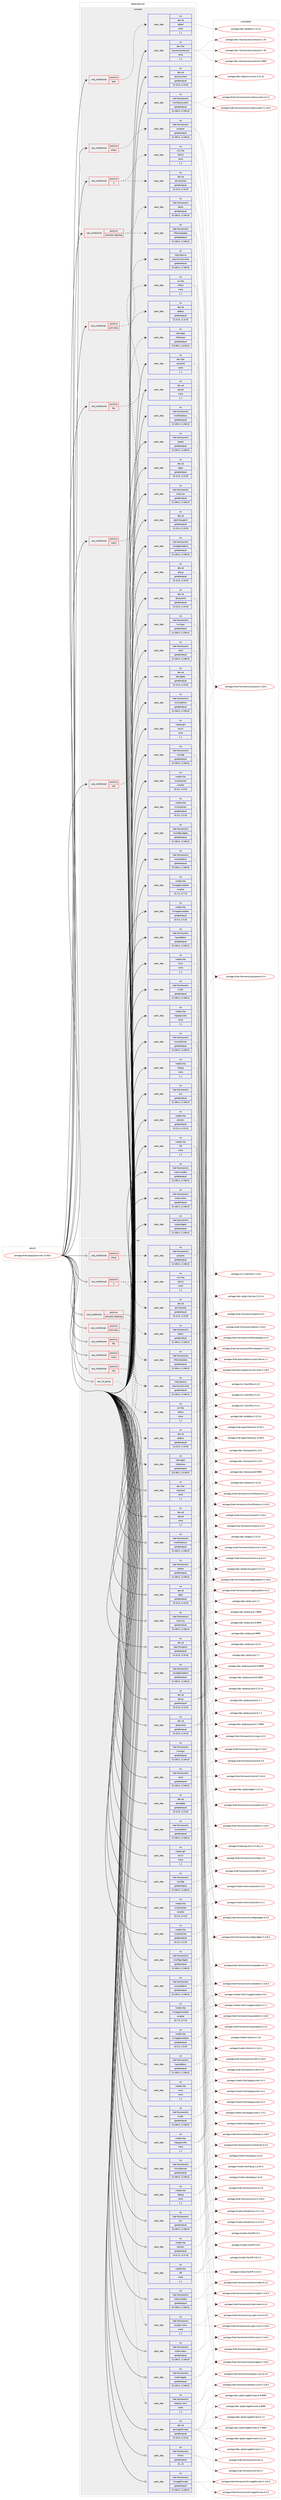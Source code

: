 digraph prolog {

# *************
# Graph options
# *************

newrank=true;
concentrate=true;
compound=true;
graph [rankdir=LR,fontname=Helvetica,fontsize=10,ranksep=1.5];#, ranksep=2.5, nodesep=0.2];
edge  [arrowhead=vee];
node  [fontname=Helvetica,fontsize=10];

# **********
# The ebuild
# **********

subgraph cluster_leftcol {
color=gray;
rank=same;
label=<<i>ebuild</i>>;
id [label="portage://kde-apps/gwenview-23.08.5", color=red, width=4, href="../kde-apps/gwenview-23.08.5.svg"];
}

# ****************
# The dependencies
# ****************

subgraph cluster_midcol {
color=gray;
label=<<i>dependencies</i>>;
subgraph cluster_compile {
fillcolor="#eeeeee";
style=filled;
label=<<i>compile</i>>;
subgraph cond65376 {
dependency243430 [label=<<TABLE BORDER="0" CELLBORDER="1" CELLSPACING="0" CELLPADDING="4"><TR><TD ROWSPAN="3" CELLPADDING="10">use_conditional</TD></TR><TR><TD>positive</TD></TR><TR><TD>X</TD></TR></TABLE>>, shape=none, color=red];
subgraph pack176387 {
dependency243431 [label=<<TABLE BORDER="0" CELLBORDER="1" CELLSPACING="0" CELLPADDING="4" WIDTH="220"><TR><TD ROWSPAN="6" CELLPADDING="30">pack_dep</TD></TR><TR><TD WIDTH="110">no</TD></TR><TR><TD>dev-qt</TD></TR><TR><TD>qtx11extras</TD></TR><TR><TD>greaterequal</TD></TR><TR><TD>[5.15.9,,,5.15.9]</TD></TR></TABLE>>, shape=none, color=blue];
}
dependency243430:e -> dependency243431:w [weight=20,style="dashed",arrowhead="vee"];
subgraph pack176388 {
dependency243432 [label=<<TABLE BORDER="0" CELLBORDER="1" CELLSPACING="0" CELLPADDING="4" WIDTH="220"><TR><TD ROWSPAN="6" CELLPADDING="30">pack_dep</TD></TR><TR><TD WIDTH="110">no</TD></TR><TR><TD>x11-libs</TD></TR><TR><TD>libX11</TD></TR><TR><TD>none</TD></TR><TR><TD>[,,]</TD></TR></TABLE>>, shape=none, color=blue];
}
dependency243430:e -> dependency243432:w [weight=20,style="dashed",arrowhead="vee"];
}
id:e -> dependency243430:w [weight=20,style="solid",arrowhead="vee"];
subgraph cond65377 {
dependency243433 [label=<<TABLE BORDER="0" CELLBORDER="1" CELLSPACING="0" CELLPADDING="4"><TR><TD ROWSPAN="3" CELLPADDING="10">use_conditional</TD></TR><TR><TD>positive</TD></TR><TR><TD>activities</TD></TR></TABLE>>, shape=none, color=red];
subgraph pack176389 {
dependency243434 [label=<<TABLE BORDER="0" CELLBORDER="1" CELLSPACING="0" CELLPADDING="4" WIDTH="220"><TR><TD ROWSPAN="6" CELLPADDING="30">pack_dep</TD></TR><TR><TD WIDTH="110">no</TD></TR><TR><TD>kde-plasma</TD></TR><TR><TD>plasma-activities</TD></TR><TR><TD>greaterequal</TD></TR><TR><TD>[5.106.0,,,5.106.0]</TD></TR></TABLE>>, shape=none, color=blue];
}
dependency243433:e -> dependency243434:w [weight=20,style="dashed",arrowhead="vee"];
}
id:e -> dependency243433:w [weight=20,style="solid",arrowhead="vee"];
subgraph cond65378 {
dependency243435 [label=<<TABLE BORDER="0" CELLBORDER="1" CELLSPACING="0" CELLPADDING="4"><TR><TD ROWSPAN="3" CELLPADDING="10">use_conditional</TD></TR><TR><TD>positive</TD></TR><TR><TD>fits</TD></TR></TABLE>>, shape=none, color=red];
subgraph pack176390 {
dependency243436 [label=<<TABLE BORDER="0" CELLBORDER="1" CELLSPACING="0" CELLPADDING="4" WIDTH="220"><TR><TD ROWSPAN="6" CELLPADDING="30">pack_dep</TD></TR><TR><TD WIDTH="110">no</TD></TR><TR><TD>sci-libs</TD></TR><TR><TD>cfitsio</TD></TR><TR><TD>none</TD></TR><TR><TD>[,,]</TD></TR></TABLE>>, shape=none, color=blue];
}
dependency243435:e -> dependency243436:w [weight=20,style="dashed",arrowhead="vee"];
}
id:e -> dependency243435:w [weight=20,style="solid",arrowhead="vee"];
subgraph cond65379 {
dependency243437 [label=<<TABLE BORDER="0" CELLBORDER="1" CELLSPACING="0" CELLPADDING="4"><TR><TD ROWSPAN="3" CELLPADDING="10">use_conditional</TD></TR><TR><TD>positive</TD></TR><TR><TD>mpris</TD></TR></TABLE>>, shape=none, color=red];
subgraph pack176391 {
dependency243438 [label=<<TABLE BORDER="0" CELLBORDER="1" CELLSPACING="0" CELLPADDING="4" WIDTH="220"><TR><TD ROWSPAN="6" CELLPADDING="30">pack_dep</TD></TR><TR><TD WIDTH="110">no</TD></TR><TR><TD>dev-qt</TD></TR><TR><TD>qtdbus</TD></TR><TR><TD>greaterequal</TD></TR><TR><TD>[5.15.9,,,5.15.9]</TD></TR></TABLE>>, shape=none, color=blue];
}
dependency243437:e -> dependency243438:w [weight=20,style="dashed",arrowhead="vee"];
}
id:e -> dependency243437:w [weight=20,style="solid",arrowhead="vee"];
subgraph cond65380 {
dependency243439 [label=<<TABLE BORDER="0" CELLBORDER="1" CELLSPACING="0" CELLPADDING="4"><TR><TD ROWSPAN="3" CELLPADDING="10">use_conditional</TD></TR><TR><TD>positive</TD></TR><TR><TD>raw</TD></TR></TABLE>>, shape=none, color=red];
subgraph pack176392 {
dependency243440 [label=<<TABLE BORDER="0" CELLBORDER="1" CELLSPACING="0" CELLPADDING="4" WIDTH="220"><TR><TD ROWSPAN="6" CELLPADDING="30">pack_dep</TD></TR><TR><TD WIDTH="110">no</TD></TR><TR><TD>kde-apps</TD></TR><TR><TD>libkdcraw</TD></TR><TR><TD>greaterequal</TD></TR><TR><TD>[23.08.5,,,23.08.5]</TD></TR></TABLE>>, shape=none, color=blue];
}
dependency243439:e -> dependency243440:w [weight=20,style="dashed",arrowhead="vee"];
}
id:e -> dependency243439:w [weight=20,style="solid",arrowhead="vee"];
subgraph cond65381 {
dependency243441 [label=<<TABLE BORDER="0" CELLBORDER="1" CELLSPACING="0" CELLPADDING="4"><TR><TD ROWSPAN="3" CELLPADDING="10">use_conditional</TD></TR><TR><TD>positive</TD></TR><TR><TD>semantic-desktop</TD></TR></TABLE>>, shape=none, color=red];
subgraph pack176393 {
dependency243442 [label=<<TABLE BORDER="0" CELLBORDER="1" CELLSPACING="0" CELLPADDING="4" WIDTH="220"><TR><TD ROWSPAN="6" CELLPADDING="30">pack_dep</TD></TR><TR><TD WIDTH="110">no</TD></TR><TR><TD>kde-frameworks</TD></TR><TR><TD>baloo</TD></TR><TR><TD>greaterequal</TD></TR><TR><TD>[5.106.0,,,5.106.0]</TD></TR></TABLE>>, shape=none, color=blue];
}
dependency243441:e -> dependency243442:w [weight=20,style="dashed",arrowhead="vee"];
subgraph pack176394 {
dependency243443 [label=<<TABLE BORDER="0" CELLBORDER="1" CELLSPACING="0" CELLPADDING="4" WIDTH="220"><TR><TD ROWSPAN="6" CELLPADDING="30">pack_dep</TD></TR><TR><TD WIDTH="110">no</TD></TR><TR><TD>kde-frameworks</TD></TR><TR><TD>kfilemetadata</TD></TR><TR><TD>greaterequal</TD></TR><TR><TD>[5.106.0,,,5.106.0]</TD></TR></TABLE>>, shape=none, color=blue];
}
dependency243441:e -> dependency243443:w [weight=20,style="dashed",arrowhead="vee"];
}
id:e -> dependency243441:w [weight=20,style="solid",arrowhead="vee"];
subgraph cond65382 {
dependency243444 [label=<<TABLE BORDER="0" CELLBORDER="1" CELLSPACING="0" CELLPADDING="4"><TR><TD ROWSPAN="3" CELLPADDING="10">use_conditional</TD></TR><TR><TD>positive</TD></TR><TR><TD>share</TD></TR></TABLE>>, shape=none, color=red];
subgraph pack176395 {
dependency243445 [label=<<TABLE BORDER="0" CELLBORDER="1" CELLSPACING="0" CELLPADDING="4" WIDTH="220"><TR><TD ROWSPAN="6" CELLPADDING="30">pack_dep</TD></TR><TR><TD WIDTH="110">no</TD></TR><TR><TD>kde-frameworks</TD></TR><TR><TD>purpose</TD></TR><TR><TD>greaterequal</TD></TR><TR><TD>[5.106.0,,,5.106.0]</TD></TR></TABLE>>, shape=none, color=blue];
}
dependency243444:e -> dependency243445:w [weight=20,style="dashed",arrowhead="vee"];
}
id:e -> dependency243444:w [weight=20,style="solid",arrowhead="vee"];
subgraph cond65383 {
dependency243446 [label=<<TABLE BORDER="0" CELLBORDER="1" CELLSPACING="0" CELLPADDING="4"><TR><TD ROWSPAN="3" CELLPADDING="10">use_conditional</TD></TR><TR><TD>positive</TD></TR><TR><TD>test</TD></TR></TABLE>>, shape=none, color=red];
subgraph pack176396 {
dependency243447 [label=<<TABLE BORDER="0" CELLBORDER="1" CELLSPACING="0" CELLPADDING="4" WIDTH="220"><TR><TD ROWSPAN="6" CELLPADDING="30">pack_dep</TD></TR><TR><TD WIDTH="110">no</TD></TR><TR><TD>dev-qt</TD></TR><TR><TD>qttest</TD></TR><TR><TD>none</TD></TR><TR><TD>[,,]</TD></TR></TABLE>>, shape=none, color=blue];
}
dependency243446:e -> dependency243447:w [weight=20,style="dashed",arrowhead="vee"];
}
id:e -> dependency243446:w [weight=20,style="solid",arrowhead="vee"];
subgraph pack176397 {
dependency243448 [label=<<TABLE BORDER="0" CELLBORDER="1" CELLSPACING="0" CELLPADDING="4" WIDTH="220"><TR><TD ROWSPAN="6" CELLPADDING="30">pack_dep</TD></TR><TR><TD WIDTH="110">no</TD></TR><TR><TD>dev-libs</TD></TR><TR><TD>wayland</TD></TR><TR><TD>none</TD></TR><TR><TD>[,,]</TD></TR></TABLE>>, shape=none, color=blue];
}
id:e -> dependency243448:w [weight=20,style="solid",arrowhead="vee"];
subgraph pack176398 {
dependency243449 [label=<<TABLE BORDER="0" CELLBORDER="1" CELLSPACING="0" CELLPADDING="4" WIDTH="220"><TR><TD ROWSPAN="6" CELLPADDING="30">pack_dep</TD></TR><TR><TD WIDTH="110">no</TD></TR><TR><TD>dev-libs</TD></TR><TR><TD>wayland-protocols</TD></TR><TR><TD>none</TD></TR><TR><TD>[,,]</TD></TR></TABLE>>, shape=none, color=blue];
}
id:e -> dependency243449:w [weight=20,style="solid",arrowhead="vee"];
subgraph pack176399 {
dependency243450 [label=<<TABLE BORDER="0" CELLBORDER="1" CELLSPACING="0" CELLPADDING="4" WIDTH="220"><TR><TD ROWSPAN="6" CELLPADDING="30">pack_dep</TD></TR><TR><TD WIDTH="110">no</TD></TR><TR><TD>dev-qt</TD></TR><TR><TD>qtconcurrent</TD></TR><TR><TD>greaterequal</TD></TR><TR><TD>[5.15.9,,,5.15.9]</TD></TR></TABLE>>, shape=none, color=blue];
}
id:e -> dependency243450:w [weight=20,style="solid",arrowhead="vee"];
subgraph pack176400 {
dependency243451 [label=<<TABLE BORDER="0" CELLBORDER="1" CELLSPACING="0" CELLPADDING="4" WIDTH="220"><TR><TD ROWSPAN="6" CELLPADDING="30">pack_dep</TD></TR><TR><TD WIDTH="110">no</TD></TR><TR><TD>dev-qt</TD></TR><TR><TD>qtcore</TD></TR><TR><TD>none</TD></TR><TR><TD>[,,]</TD></TR></TABLE>>, shape=none, color=blue];
}
id:e -> dependency243451:w [weight=20,style="solid",arrowhead="vee"];
subgraph pack176401 {
dependency243452 [label=<<TABLE BORDER="0" CELLBORDER="1" CELLSPACING="0" CELLPADDING="4" WIDTH="220"><TR><TD ROWSPAN="6" CELLPADDING="30">pack_dep</TD></TR><TR><TD WIDTH="110">no</TD></TR><TR><TD>dev-qt</TD></TR><TR><TD>qtgui</TD></TR><TR><TD>greaterequal</TD></TR><TR><TD>[5.15.9,,,5.15.9]</TD></TR></TABLE>>, shape=none, color=blue];
}
id:e -> dependency243452:w [weight=20,style="solid",arrowhead="vee"];
subgraph pack176402 {
dependency243453 [label=<<TABLE BORDER="0" CELLBORDER="1" CELLSPACING="0" CELLPADDING="4" WIDTH="220"><TR><TD ROWSPAN="6" CELLPADDING="30">pack_dep</TD></TR><TR><TD WIDTH="110">no</TD></TR><TR><TD>dev-qt</TD></TR><TR><TD>qtprintsupport</TD></TR><TR><TD>greaterequal</TD></TR><TR><TD>[5.15.9,,,5.15.9]</TD></TR></TABLE>>, shape=none, color=blue];
}
id:e -> dependency243453:w [weight=20,style="solid",arrowhead="vee"];
subgraph pack176403 {
dependency243454 [label=<<TABLE BORDER="0" CELLBORDER="1" CELLSPACING="0" CELLPADDING="4" WIDTH="220"><TR><TD ROWSPAN="6" CELLPADDING="30">pack_dep</TD></TR><TR><TD WIDTH="110">no</TD></TR><TR><TD>dev-qt</TD></TR><TR><TD>qtsvg</TD></TR><TR><TD>greaterequal</TD></TR><TR><TD>[5.15.9,,,5.15.9]</TD></TR></TABLE>>, shape=none, color=blue];
}
id:e -> dependency243454:w [weight=20,style="solid",arrowhead="vee"];
subgraph pack176404 {
dependency243455 [label=<<TABLE BORDER="0" CELLBORDER="1" CELLSPACING="0" CELLPADDING="4" WIDTH="220"><TR><TD ROWSPAN="6" CELLPADDING="30">pack_dep</TD></TR><TR><TD WIDTH="110">no</TD></TR><TR><TD>dev-qt</TD></TR><TR><TD>qtwayland</TD></TR><TR><TD>greaterequal</TD></TR><TR><TD>[5.15.9,,,5.15.9]</TD></TR></TABLE>>, shape=none, color=blue];
}
id:e -> dependency243455:w [weight=20,style="solid",arrowhead="vee"];
subgraph pack176405 {
dependency243456 [label=<<TABLE BORDER="0" CELLBORDER="1" CELLSPACING="0" CELLPADDING="4" WIDTH="220"><TR><TD ROWSPAN="6" CELLPADDING="30">pack_dep</TD></TR><TR><TD WIDTH="110">no</TD></TR><TR><TD>dev-qt</TD></TR><TR><TD>qtwidgets</TD></TR><TR><TD>greaterequal</TD></TR><TR><TD>[5.15.9,,,5.15.9]</TD></TR></TABLE>>, shape=none, color=blue];
}
id:e -> dependency243456:w [weight=20,style="solid",arrowhead="vee"];
subgraph pack176406 {
dependency243457 [label=<<TABLE BORDER="0" CELLBORDER="1" CELLSPACING="0" CELLPADDING="4" WIDTH="220"><TR><TD ROWSPAN="6" CELLPADDING="30">pack_dep</TD></TR><TR><TD WIDTH="110">no</TD></TR><TR><TD>kde-frameworks</TD></TR><TR><TD>kcompletion</TD></TR><TR><TD>greaterequal</TD></TR><TR><TD>[5.106.0,,,5.106.0]</TD></TR></TABLE>>, shape=none, color=blue];
}
id:e -> dependency243457:w [weight=20,style="solid",arrowhead="vee"];
subgraph pack176407 {
dependency243458 [label=<<TABLE BORDER="0" CELLBORDER="1" CELLSPACING="0" CELLPADDING="4" WIDTH="220"><TR><TD ROWSPAN="6" CELLPADDING="30">pack_dep</TD></TR><TR><TD WIDTH="110">no</TD></TR><TR><TD>kde-frameworks</TD></TR><TR><TD>kconfig</TD></TR><TR><TD>greaterequal</TD></TR><TR><TD>[5.106.0,,,5.106.0]</TD></TR></TABLE>>, shape=none, color=blue];
}
id:e -> dependency243458:w [weight=20,style="solid",arrowhead="vee"];
subgraph pack176408 {
dependency243459 [label=<<TABLE BORDER="0" CELLBORDER="1" CELLSPACING="0" CELLPADDING="4" WIDTH="220"><TR><TD ROWSPAN="6" CELLPADDING="30">pack_dep</TD></TR><TR><TD WIDTH="110">no</TD></TR><TR><TD>kde-frameworks</TD></TR><TR><TD>kconfigwidgets</TD></TR><TR><TD>greaterequal</TD></TR><TR><TD>[5.106.0,,,5.106.0]</TD></TR></TABLE>>, shape=none, color=blue];
}
id:e -> dependency243459:w [weight=20,style="solid",arrowhead="vee"];
subgraph pack176409 {
dependency243460 [label=<<TABLE BORDER="0" CELLBORDER="1" CELLSPACING="0" CELLPADDING="4" WIDTH="220"><TR><TD ROWSPAN="6" CELLPADDING="30">pack_dep</TD></TR><TR><TD WIDTH="110">no</TD></TR><TR><TD>kde-frameworks</TD></TR><TR><TD>kcoreaddons</TD></TR><TR><TD>greaterequal</TD></TR><TR><TD>[5.106.0,,,5.106.0]</TD></TR></TABLE>>, shape=none, color=blue];
}
id:e -> dependency243460:w [weight=20,style="solid",arrowhead="vee"];
subgraph pack176410 {
dependency243461 [label=<<TABLE BORDER="0" CELLBORDER="1" CELLSPACING="0" CELLPADDING="4" WIDTH="220"><TR><TD ROWSPAN="6" CELLPADDING="30">pack_dep</TD></TR><TR><TD WIDTH="110">no</TD></TR><TR><TD>kde-frameworks</TD></TR><TR><TD>kguiaddons</TD></TR><TR><TD>greaterequal</TD></TR><TR><TD>[5.106.0,,,5.106.0]</TD></TR></TABLE>>, shape=none, color=blue];
}
id:e -> dependency243461:w [weight=20,style="solid",arrowhead="vee"];
subgraph pack176411 {
dependency243462 [label=<<TABLE BORDER="0" CELLBORDER="1" CELLSPACING="0" CELLPADDING="4" WIDTH="220"><TR><TD ROWSPAN="6" CELLPADDING="30">pack_dep</TD></TR><TR><TD WIDTH="110">no</TD></TR><TR><TD>kde-frameworks</TD></TR><TR><TD>ki18n</TD></TR><TR><TD>greaterequal</TD></TR><TR><TD>[5.106.0,,,5.106.0]</TD></TR></TABLE>>, shape=none, color=blue];
}
id:e -> dependency243462:w [weight=20,style="solid",arrowhead="vee"];
subgraph pack176412 {
dependency243463 [label=<<TABLE BORDER="0" CELLBORDER="1" CELLSPACING="0" CELLPADDING="4" WIDTH="220"><TR><TD ROWSPAN="6" CELLPADDING="30">pack_dep</TD></TR><TR><TD WIDTH="110">no</TD></TR><TR><TD>kde-frameworks</TD></TR><TR><TD>kiconthemes</TD></TR><TR><TD>greaterequal</TD></TR><TR><TD>[5.106.0,,,5.106.0]</TD></TR></TABLE>>, shape=none, color=blue];
}
id:e -> dependency243463:w [weight=20,style="solid",arrowhead="vee"];
subgraph pack176413 {
dependency243464 [label=<<TABLE BORDER="0" CELLBORDER="1" CELLSPACING="0" CELLPADDING="4" WIDTH="220"><TR><TD ROWSPAN="6" CELLPADDING="30">pack_dep</TD></TR><TR><TD WIDTH="110">no</TD></TR><TR><TD>kde-frameworks</TD></TR><TR><TD>kio</TD></TR><TR><TD>greaterequal</TD></TR><TR><TD>[5.106.0,,,5.106.0]</TD></TR></TABLE>>, shape=none, color=blue];
}
id:e -> dependency243464:w [weight=20,style="solid",arrowhead="vee"];
subgraph pack176414 {
dependency243465 [label=<<TABLE BORDER="0" CELLBORDER="1" CELLSPACING="0" CELLPADDING="4" WIDTH="220"><TR><TD ROWSPAN="6" CELLPADDING="30">pack_dep</TD></TR><TR><TD WIDTH="110">no</TD></TR><TR><TD>kde-frameworks</TD></TR><TR><TD>kitemmodels</TD></TR><TR><TD>greaterequal</TD></TR><TR><TD>[5.106.0,,,5.106.0]</TD></TR></TABLE>>, shape=none, color=blue];
}
id:e -> dependency243465:w [weight=20,style="solid",arrowhead="vee"];
subgraph pack176415 {
dependency243466 [label=<<TABLE BORDER="0" CELLBORDER="1" CELLSPACING="0" CELLPADDING="4" WIDTH="220"><TR><TD ROWSPAN="6" CELLPADDING="30">pack_dep</TD></TR><TR><TD WIDTH="110">no</TD></TR><TR><TD>kde-frameworks</TD></TR><TR><TD>kitemviews</TD></TR><TR><TD>greaterequal</TD></TR><TR><TD>[5.106.0,,,5.106.0]</TD></TR></TABLE>>, shape=none, color=blue];
}
id:e -> dependency243466:w [weight=20,style="solid",arrowhead="vee"];
subgraph pack176416 {
dependency243467 [label=<<TABLE BORDER="0" CELLBORDER="1" CELLSPACING="0" CELLPADDING="4" WIDTH="220"><TR><TD ROWSPAN="6" CELLPADDING="30">pack_dep</TD></TR><TR><TD WIDTH="110">no</TD></TR><TR><TD>kde-frameworks</TD></TR><TR><TD>kjobwidgets</TD></TR><TR><TD>greaterequal</TD></TR><TR><TD>[5.106.0,,,5.106.0]</TD></TR></TABLE>>, shape=none, color=blue];
}
id:e -> dependency243467:w [weight=20,style="solid",arrowhead="vee"];
subgraph pack176417 {
dependency243468 [label=<<TABLE BORDER="0" CELLBORDER="1" CELLSPACING="0" CELLPADDING="4" WIDTH="220"><TR><TD ROWSPAN="6" CELLPADDING="30">pack_dep</TD></TR><TR><TD WIDTH="110">no</TD></TR><TR><TD>kde-frameworks</TD></TR><TR><TD>knotifications</TD></TR><TR><TD>greaterequal</TD></TR><TR><TD>[5.106.0,,,5.106.0]</TD></TR></TABLE>>, shape=none, color=blue];
}
id:e -> dependency243468:w [weight=20,style="solid",arrowhead="vee"];
subgraph pack176418 {
dependency243469 [label=<<TABLE BORDER="0" CELLBORDER="1" CELLSPACING="0" CELLPADDING="4" WIDTH="220"><TR><TD ROWSPAN="6" CELLPADDING="30">pack_dep</TD></TR><TR><TD WIDTH="110">no</TD></TR><TR><TD>kde-frameworks</TD></TR><TR><TD>kparts</TD></TR><TR><TD>greaterequal</TD></TR><TR><TD>[5.106.0,,,5.106.0]</TD></TR></TABLE>>, shape=none, color=blue];
}
id:e -> dependency243469:w [weight=20,style="solid",arrowhead="vee"];
subgraph pack176419 {
dependency243470 [label=<<TABLE BORDER="0" CELLBORDER="1" CELLSPACING="0" CELLPADDING="4" WIDTH="220"><TR><TD ROWSPAN="6" CELLPADDING="30">pack_dep</TD></TR><TR><TD WIDTH="110">no</TD></TR><TR><TD>kde-frameworks</TD></TR><TR><TD>kservice</TD></TR><TR><TD>greaterequal</TD></TR><TR><TD>[5.106.0,,,5.106.0]</TD></TR></TABLE>>, shape=none, color=blue];
}
id:e -> dependency243470:w [weight=20,style="solid",arrowhead="vee"];
subgraph pack176420 {
dependency243471 [label=<<TABLE BORDER="0" CELLBORDER="1" CELLSPACING="0" CELLPADDING="4" WIDTH="220"><TR><TD ROWSPAN="6" CELLPADDING="30">pack_dep</TD></TR><TR><TD WIDTH="110">no</TD></TR><TR><TD>kde-frameworks</TD></TR><TR><TD>kwidgetsaddons</TD></TR><TR><TD>greaterequal</TD></TR><TR><TD>[5.106.0,,,5.106.0]</TD></TR></TABLE>>, shape=none, color=blue];
}
id:e -> dependency243471:w [weight=20,style="solid",arrowhead="vee"];
subgraph pack176421 {
dependency243472 [label=<<TABLE BORDER="0" CELLBORDER="1" CELLSPACING="0" CELLPADDING="4" WIDTH="220"><TR><TD ROWSPAN="6" CELLPADDING="30">pack_dep</TD></TR><TR><TD WIDTH="110">no</TD></TR><TR><TD>kde-frameworks</TD></TR><TR><TD>kwindowsystem</TD></TR><TR><TD>greaterequal</TD></TR><TR><TD>[5.106.0,,,5.106.0]</TD></TR></TABLE>>, shape=none, color=blue];
}
id:e -> dependency243472:w [weight=20,style="solid",arrowhead="vee"];
subgraph pack176422 {
dependency243473 [label=<<TABLE BORDER="0" CELLBORDER="1" CELLSPACING="0" CELLPADDING="4" WIDTH="220"><TR><TD ROWSPAN="6" CELLPADDING="30">pack_dep</TD></TR><TR><TD WIDTH="110">no</TD></TR><TR><TD>kde-frameworks</TD></TR><TR><TD>kxmlgui</TD></TR><TR><TD>greaterequal</TD></TR><TR><TD>[5.106.0,,,5.106.0]</TD></TR></TABLE>>, shape=none, color=blue];
}
id:e -> dependency243473:w [weight=20,style="solid",arrowhead="vee"];
subgraph pack176423 {
dependency243474 [label=<<TABLE BORDER="0" CELLBORDER="1" CELLSPACING="0" CELLPADDING="4" WIDTH="220"><TR><TD ROWSPAN="6" CELLPADDING="30">pack_dep</TD></TR><TR><TD WIDTH="110">no</TD></TR><TR><TD>kde-frameworks</TD></TR><TR><TD>solid</TD></TR><TR><TD>greaterequal</TD></TR><TR><TD>[5.106.0,,,5.106.0]</TD></TR></TABLE>>, shape=none, color=blue];
}
id:e -> dependency243474:w [weight=20,style="solid",arrowhead="vee"];
subgraph pack176424 {
dependency243475 [label=<<TABLE BORDER="0" CELLBORDER="1" CELLSPACING="0" CELLPADDING="4" WIDTH="220"><TR><TD ROWSPAN="6" CELLPADDING="30">pack_dep</TD></TR><TR><TD WIDTH="110">no</TD></TR><TR><TD>media-gfx</TD></TR><TR><TD>exiv2</TD></TR><TR><TD>none</TD></TR><TR><TD>[,,]</TD></TR></TABLE>>, shape=none, color=blue];
}
id:e -> dependency243475:w [weight=20,style="solid",arrowhead="vee"];
subgraph pack176425 {
dependency243476 [label=<<TABLE BORDER="0" CELLBORDER="1" CELLSPACING="0" CELLPADDING="4" WIDTH="220"><TR><TD ROWSPAN="6" CELLPADDING="30">pack_dep</TD></TR><TR><TD WIDTH="110">no</TD></TR><TR><TD>media-libs</TD></TR><TR><TD>kcolorpicker</TD></TR><TR><TD>greaterequal</TD></TR><TR><TD>[0.2.0,,,0.2.0]</TD></TR></TABLE>>, shape=none, color=blue];
}
id:e -> dependency243476:w [weight=20,style="solid",arrowhead="vee"];
subgraph pack176426 {
dependency243477 [label=<<TABLE BORDER="0" CELLBORDER="1" CELLSPACING="0" CELLPADDING="4" WIDTH="220"><TR><TD ROWSPAN="6" CELLPADDING="30">pack_dep</TD></TR><TR><TD WIDTH="110">no</TD></TR><TR><TD>media-libs</TD></TR><TR><TD>kcolorpicker</TD></TR><TR><TD>smaller</TD></TR><TR><TD>[0.3.0,,,0.3.0]</TD></TR></TABLE>>, shape=none, color=blue];
}
id:e -> dependency243477:w [weight=20,style="solid",arrowhead="vee"];
subgraph pack176427 {
dependency243478 [label=<<TABLE BORDER="0" CELLBORDER="1" CELLSPACING="0" CELLPADDING="4" WIDTH="220"><TR><TD ROWSPAN="6" CELLPADDING="30">pack_dep</TD></TR><TR><TD WIDTH="110">no</TD></TR><TR><TD>media-libs</TD></TR><TR><TD>kimageannotator</TD></TR><TR><TD>greaterequal</TD></TR><TR><TD>[0.5.0,,,0.5.0]</TD></TR></TABLE>>, shape=none, color=blue];
}
id:e -> dependency243478:w [weight=20,style="solid",arrowhead="vee"];
subgraph pack176428 {
dependency243479 [label=<<TABLE BORDER="0" CELLBORDER="1" CELLSPACING="0" CELLPADDING="4" WIDTH="220"><TR><TD ROWSPAN="6" CELLPADDING="30">pack_dep</TD></TR><TR><TD WIDTH="110">no</TD></TR><TR><TD>media-libs</TD></TR><TR><TD>kimageannotator</TD></TR><TR><TD>smaller</TD></TR><TR><TD>[0.7.0,,,0.7.0]</TD></TR></TABLE>>, shape=none, color=blue];
}
id:e -> dependency243479:w [weight=20,style="solid",arrowhead="vee"];
subgraph pack176429 {
dependency243480 [label=<<TABLE BORDER="0" CELLBORDER="1" CELLSPACING="0" CELLPADDING="4" WIDTH="220"><TR><TD ROWSPAN="6" CELLPADDING="30">pack_dep</TD></TR><TR><TD WIDTH="110">no</TD></TR><TR><TD>media-libs</TD></TR><TR><TD>lcms</TD></TR><TR><TD>none</TD></TR><TR><TD>[,,]</TD></TR></TABLE>>, shape=none, color=blue];
}
id:e -> dependency243480:w [weight=20,style="solid",arrowhead="vee"];
subgraph pack176430 {
dependency243481 [label=<<TABLE BORDER="0" CELLBORDER="1" CELLSPACING="0" CELLPADDING="4" WIDTH="220"><TR><TD ROWSPAN="6" CELLPADDING="30">pack_dep</TD></TR><TR><TD WIDTH="110">no</TD></TR><TR><TD>media-libs</TD></TR><TR><TD>libjpeg-turbo</TD></TR><TR><TD>none</TD></TR><TR><TD>[,,]</TD></TR></TABLE>>, shape=none, color=blue];
}
id:e -> dependency243481:w [weight=20,style="solid",arrowhead="vee"];
subgraph pack176431 {
dependency243482 [label=<<TABLE BORDER="0" CELLBORDER="1" CELLSPACING="0" CELLPADDING="4" WIDTH="220"><TR><TD ROWSPAN="6" CELLPADDING="30">pack_dep</TD></TR><TR><TD WIDTH="110">no</TD></TR><TR><TD>media-libs</TD></TR><TR><TD>libpng</TD></TR><TR><TD>none</TD></TR><TR><TD>[,,]</TD></TR></TABLE>>, shape=none, color=blue];
}
id:e -> dependency243482:w [weight=20,style="solid",arrowhead="vee"];
subgraph pack176432 {
dependency243483 [label=<<TABLE BORDER="0" CELLBORDER="1" CELLSPACING="0" CELLPADDING="4" WIDTH="220"><TR><TD ROWSPAN="6" CELLPADDING="30">pack_dep</TD></TR><TR><TD WIDTH="110">no</TD></TR><TR><TD>media-libs</TD></TR><TR><TD>phonon</TD></TR><TR><TD>greaterequal</TD></TR><TR><TD>[4.11.0,,,4.11.0]</TD></TR></TABLE>>, shape=none, color=blue];
}
id:e -> dependency243483:w [weight=20,style="solid",arrowhead="vee"];
subgraph pack176433 {
dependency243484 [label=<<TABLE BORDER="0" CELLBORDER="1" CELLSPACING="0" CELLPADDING="4" WIDTH="220"><TR><TD ROWSPAN="6" CELLPADDING="30">pack_dep</TD></TR><TR><TD WIDTH="110">no</TD></TR><TR><TD>media-libs</TD></TR><TR><TD>tiff</TD></TR><TR><TD>none</TD></TR><TR><TD>[,,]</TD></TR></TABLE>>, shape=none, color=blue];
}
id:e -> dependency243484:w [weight=20,style="solid",arrowhead="vee"];
}
subgraph cluster_compileandrun {
fillcolor="#eeeeee";
style=filled;
label=<<i>compile and run</i>>;
}
subgraph cluster_run {
fillcolor="#eeeeee";
style=filled;
label=<<i>run</i>>;
subgraph any1515 {
dependency243485 [label=<<TABLE BORDER="0" CELLBORDER="1" CELLSPACING="0" CELLPADDING="4"><TR><TD CELLPADDING="10">any_of_group</TD></TR></TABLE>>, shape=none, color=red];subgraph pack176434 {
dependency243486 [label=<<TABLE BORDER="0" CELLBORDER="1" CELLSPACING="0" CELLPADDING="4" WIDTH="220"><TR><TD ROWSPAN="6" CELLPADDING="30">pack_dep</TD></TR><TR><TD WIDTH="110">no</TD></TR><TR><TD>kde-frameworks</TD></TR><TR><TD>breeze-icons</TD></TR><TR><TD>none</TD></TR><TR><TD>[,,]</TD></TR></TABLE>>, shape=none, color=blue];
}
dependency243485:e -> dependency243486:w [weight=20,style="dotted",arrowhead="oinv"];
subgraph pack176435 {
dependency243487 [label=<<TABLE BORDER="0" CELLBORDER="1" CELLSPACING="0" CELLPADDING="4" WIDTH="220"><TR><TD ROWSPAN="6" CELLPADDING="30">pack_dep</TD></TR><TR><TD WIDTH="110">no</TD></TR><TR><TD>kde-frameworks</TD></TR><TR><TD>oxygen-icons</TD></TR><TR><TD>none</TD></TR><TR><TD>[,,]</TD></TR></TABLE>>, shape=none, color=blue];
}
dependency243485:e -> dependency243487:w [weight=20,style="dotted",arrowhead="oinv"];
}
id:e -> dependency243485:w [weight=20,style="solid",arrowhead="odot"];
subgraph cond65384 {
dependency243488 [label=<<TABLE BORDER="0" CELLBORDER="1" CELLSPACING="0" CELLPADDING="4"><TR><TD ROWSPAN="3" CELLPADDING="10">use_conditional</TD></TR><TR><TD>positive</TD></TR><TR><TD>X</TD></TR></TABLE>>, shape=none, color=red];
subgraph pack176436 {
dependency243489 [label=<<TABLE BORDER="0" CELLBORDER="1" CELLSPACING="0" CELLPADDING="4" WIDTH="220"><TR><TD ROWSPAN="6" CELLPADDING="30">pack_dep</TD></TR><TR><TD WIDTH="110">no</TD></TR><TR><TD>dev-qt</TD></TR><TR><TD>qtx11extras</TD></TR><TR><TD>greaterequal</TD></TR><TR><TD>[5.15.9,,,5.15.9]</TD></TR></TABLE>>, shape=none, color=blue];
}
dependency243488:e -> dependency243489:w [weight=20,style="dashed",arrowhead="vee"];
subgraph pack176437 {
dependency243490 [label=<<TABLE BORDER="0" CELLBORDER="1" CELLSPACING="0" CELLPADDING="4" WIDTH="220"><TR><TD ROWSPAN="6" CELLPADDING="30">pack_dep</TD></TR><TR><TD WIDTH="110">no</TD></TR><TR><TD>x11-libs</TD></TR><TR><TD>libX11</TD></TR><TR><TD>none</TD></TR><TR><TD>[,,]</TD></TR></TABLE>>, shape=none, color=blue];
}
dependency243488:e -> dependency243490:w [weight=20,style="dashed",arrowhead="vee"];
}
id:e -> dependency243488:w [weight=20,style="solid",arrowhead="odot"];
subgraph cond65385 {
dependency243491 [label=<<TABLE BORDER="0" CELLBORDER="1" CELLSPACING="0" CELLPADDING="4"><TR><TD ROWSPAN="3" CELLPADDING="10">use_conditional</TD></TR><TR><TD>positive</TD></TR><TR><TD>activities</TD></TR></TABLE>>, shape=none, color=red];
subgraph pack176438 {
dependency243492 [label=<<TABLE BORDER="0" CELLBORDER="1" CELLSPACING="0" CELLPADDING="4" WIDTH="220"><TR><TD ROWSPAN="6" CELLPADDING="30">pack_dep</TD></TR><TR><TD WIDTH="110">no</TD></TR><TR><TD>kde-plasma</TD></TR><TR><TD>plasma-activities</TD></TR><TR><TD>greaterequal</TD></TR><TR><TD>[5.106.0,,,5.106.0]</TD></TR></TABLE>>, shape=none, color=blue];
}
dependency243491:e -> dependency243492:w [weight=20,style="dashed",arrowhead="vee"];
}
id:e -> dependency243491:w [weight=20,style="solid",arrowhead="odot"];
subgraph cond65386 {
dependency243493 [label=<<TABLE BORDER="0" CELLBORDER="1" CELLSPACING="0" CELLPADDING="4"><TR><TD ROWSPAN="3" CELLPADDING="10">use_conditional</TD></TR><TR><TD>positive</TD></TR><TR><TD>fits</TD></TR></TABLE>>, shape=none, color=red];
subgraph pack176439 {
dependency243494 [label=<<TABLE BORDER="0" CELLBORDER="1" CELLSPACING="0" CELLPADDING="4" WIDTH="220"><TR><TD ROWSPAN="6" CELLPADDING="30">pack_dep</TD></TR><TR><TD WIDTH="110">no</TD></TR><TR><TD>sci-libs</TD></TR><TR><TD>cfitsio</TD></TR><TR><TD>none</TD></TR><TR><TD>[,,]</TD></TR></TABLE>>, shape=none, color=blue];
}
dependency243493:e -> dependency243494:w [weight=20,style="dashed",arrowhead="vee"];
}
id:e -> dependency243493:w [weight=20,style="solid",arrowhead="odot"];
subgraph cond65387 {
dependency243495 [label=<<TABLE BORDER="0" CELLBORDER="1" CELLSPACING="0" CELLPADDING="4"><TR><TD ROWSPAN="3" CELLPADDING="10">use_conditional</TD></TR><TR><TD>positive</TD></TR><TR><TD>mpris</TD></TR></TABLE>>, shape=none, color=red];
subgraph pack176440 {
dependency243496 [label=<<TABLE BORDER="0" CELLBORDER="1" CELLSPACING="0" CELLPADDING="4" WIDTH="220"><TR><TD ROWSPAN="6" CELLPADDING="30">pack_dep</TD></TR><TR><TD WIDTH="110">no</TD></TR><TR><TD>dev-qt</TD></TR><TR><TD>qtdbus</TD></TR><TR><TD>greaterequal</TD></TR><TR><TD>[5.15.9,,,5.15.9]</TD></TR></TABLE>>, shape=none, color=blue];
}
dependency243495:e -> dependency243496:w [weight=20,style="dashed",arrowhead="vee"];
}
id:e -> dependency243495:w [weight=20,style="solid",arrowhead="odot"];
subgraph cond65388 {
dependency243497 [label=<<TABLE BORDER="0" CELLBORDER="1" CELLSPACING="0" CELLPADDING="4"><TR><TD ROWSPAN="3" CELLPADDING="10">use_conditional</TD></TR><TR><TD>positive</TD></TR><TR><TD>raw</TD></TR></TABLE>>, shape=none, color=red];
subgraph pack176441 {
dependency243498 [label=<<TABLE BORDER="0" CELLBORDER="1" CELLSPACING="0" CELLPADDING="4" WIDTH="220"><TR><TD ROWSPAN="6" CELLPADDING="30">pack_dep</TD></TR><TR><TD WIDTH="110">no</TD></TR><TR><TD>kde-apps</TD></TR><TR><TD>libkdcraw</TD></TR><TR><TD>greaterequal</TD></TR><TR><TD>[23.08.5,,,23.08.5]</TD></TR></TABLE>>, shape=none, color=blue];
}
dependency243497:e -> dependency243498:w [weight=20,style="dashed",arrowhead="vee"];
}
id:e -> dependency243497:w [weight=20,style="solid",arrowhead="odot"];
subgraph cond65389 {
dependency243499 [label=<<TABLE BORDER="0" CELLBORDER="1" CELLSPACING="0" CELLPADDING="4"><TR><TD ROWSPAN="3" CELLPADDING="10">use_conditional</TD></TR><TR><TD>positive</TD></TR><TR><TD>semantic-desktop</TD></TR></TABLE>>, shape=none, color=red];
subgraph pack176442 {
dependency243500 [label=<<TABLE BORDER="0" CELLBORDER="1" CELLSPACING="0" CELLPADDING="4" WIDTH="220"><TR><TD ROWSPAN="6" CELLPADDING="30">pack_dep</TD></TR><TR><TD WIDTH="110">no</TD></TR><TR><TD>kde-frameworks</TD></TR><TR><TD>baloo</TD></TR><TR><TD>greaterequal</TD></TR><TR><TD>[5.106.0,,,5.106.0]</TD></TR></TABLE>>, shape=none, color=blue];
}
dependency243499:e -> dependency243500:w [weight=20,style="dashed",arrowhead="vee"];
subgraph pack176443 {
dependency243501 [label=<<TABLE BORDER="0" CELLBORDER="1" CELLSPACING="0" CELLPADDING="4" WIDTH="220"><TR><TD ROWSPAN="6" CELLPADDING="30">pack_dep</TD></TR><TR><TD WIDTH="110">no</TD></TR><TR><TD>kde-frameworks</TD></TR><TR><TD>kfilemetadata</TD></TR><TR><TD>greaterequal</TD></TR><TR><TD>[5.106.0,,,5.106.0]</TD></TR></TABLE>>, shape=none, color=blue];
}
dependency243499:e -> dependency243501:w [weight=20,style="dashed",arrowhead="vee"];
}
id:e -> dependency243499:w [weight=20,style="solid",arrowhead="odot"];
subgraph cond65390 {
dependency243502 [label=<<TABLE BORDER="0" CELLBORDER="1" CELLSPACING="0" CELLPADDING="4"><TR><TD ROWSPAN="3" CELLPADDING="10">use_conditional</TD></TR><TR><TD>positive</TD></TR><TR><TD>share</TD></TR></TABLE>>, shape=none, color=red];
subgraph pack176444 {
dependency243503 [label=<<TABLE BORDER="0" CELLBORDER="1" CELLSPACING="0" CELLPADDING="4" WIDTH="220"><TR><TD ROWSPAN="6" CELLPADDING="30">pack_dep</TD></TR><TR><TD WIDTH="110">no</TD></TR><TR><TD>kde-frameworks</TD></TR><TR><TD>purpose</TD></TR><TR><TD>greaterequal</TD></TR><TR><TD>[5.106.0,,,5.106.0]</TD></TR></TABLE>>, shape=none, color=blue];
}
dependency243502:e -> dependency243503:w [weight=20,style="dashed",arrowhead="vee"];
}
id:e -> dependency243502:w [weight=20,style="solid",arrowhead="odot"];
subgraph pack176445 {
dependency243504 [label=<<TABLE BORDER="0" CELLBORDER="1" CELLSPACING="0" CELLPADDING="4" WIDTH="220"><TR><TD ROWSPAN="6" CELLPADDING="30">pack_dep</TD></TR><TR><TD WIDTH="110">no</TD></TR><TR><TD>dev-libs</TD></TR><TR><TD>wayland</TD></TR><TR><TD>none</TD></TR><TR><TD>[,,]</TD></TR></TABLE>>, shape=none, color=blue];
}
id:e -> dependency243504:w [weight=20,style="solid",arrowhead="odot"];
subgraph pack176446 {
dependency243505 [label=<<TABLE BORDER="0" CELLBORDER="1" CELLSPACING="0" CELLPADDING="4" WIDTH="220"><TR><TD ROWSPAN="6" CELLPADDING="30">pack_dep</TD></TR><TR><TD WIDTH="110">no</TD></TR><TR><TD>dev-qt</TD></TR><TR><TD>qtcore</TD></TR><TR><TD>none</TD></TR><TR><TD>[,,]</TD></TR></TABLE>>, shape=none, color=blue];
}
id:e -> dependency243505:w [weight=20,style="solid",arrowhead="odot"];
subgraph pack176447 {
dependency243506 [label=<<TABLE BORDER="0" CELLBORDER="1" CELLSPACING="0" CELLPADDING="4" WIDTH="220"><TR><TD ROWSPAN="6" CELLPADDING="30">pack_dep</TD></TR><TR><TD WIDTH="110">no</TD></TR><TR><TD>dev-qt</TD></TR><TR><TD>qtgui</TD></TR><TR><TD>greaterequal</TD></TR><TR><TD>[5.15.9,,,5.15.9]</TD></TR></TABLE>>, shape=none, color=blue];
}
id:e -> dependency243506:w [weight=20,style="solid",arrowhead="odot"];
subgraph pack176448 {
dependency243507 [label=<<TABLE BORDER="0" CELLBORDER="1" CELLSPACING="0" CELLPADDING="4" WIDTH="220"><TR><TD ROWSPAN="6" CELLPADDING="30">pack_dep</TD></TR><TR><TD WIDTH="110">no</TD></TR><TR><TD>dev-qt</TD></TR><TR><TD>qtimageformats</TD></TR><TR><TD>greaterequal</TD></TR><TR><TD>[5.15.9,,,5.15.9]</TD></TR></TABLE>>, shape=none, color=blue];
}
id:e -> dependency243507:w [weight=20,style="solid",arrowhead="odot"];
subgraph pack176449 {
dependency243508 [label=<<TABLE BORDER="0" CELLBORDER="1" CELLSPACING="0" CELLPADDING="4" WIDTH="220"><TR><TD ROWSPAN="6" CELLPADDING="30">pack_dep</TD></TR><TR><TD WIDTH="110">no</TD></TR><TR><TD>dev-qt</TD></TR><TR><TD>qtprintsupport</TD></TR><TR><TD>greaterequal</TD></TR><TR><TD>[5.15.9,,,5.15.9]</TD></TR></TABLE>>, shape=none, color=blue];
}
id:e -> dependency243508:w [weight=20,style="solid",arrowhead="odot"];
subgraph pack176450 {
dependency243509 [label=<<TABLE BORDER="0" CELLBORDER="1" CELLSPACING="0" CELLPADDING="4" WIDTH="220"><TR><TD ROWSPAN="6" CELLPADDING="30">pack_dep</TD></TR><TR><TD WIDTH="110">no</TD></TR><TR><TD>dev-qt</TD></TR><TR><TD>qtsvg</TD></TR><TR><TD>greaterequal</TD></TR><TR><TD>[5.15.9,,,5.15.9]</TD></TR></TABLE>>, shape=none, color=blue];
}
id:e -> dependency243509:w [weight=20,style="solid",arrowhead="odot"];
subgraph pack176451 {
dependency243510 [label=<<TABLE BORDER="0" CELLBORDER="1" CELLSPACING="0" CELLPADDING="4" WIDTH="220"><TR><TD ROWSPAN="6" CELLPADDING="30">pack_dep</TD></TR><TR><TD WIDTH="110">no</TD></TR><TR><TD>dev-qt</TD></TR><TR><TD>qtwayland</TD></TR><TR><TD>greaterequal</TD></TR><TR><TD>[5.15.9,,,5.15.9]</TD></TR></TABLE>>, shape=none, color=blue];
}
id:e -> dependency243510:w [weight=20,style="solid",arrowhead="odot"];
subgraph pack176452 {
dependency243511 [label=<<TABLE BORDER="0" CELLBORDER="1" CELLSPACING="0" CELLPADDING="4" WIDTH="220"><TR><TD ROWSPAN="6" CELLPADDING="30">pack_dep</TD></TR><TR><TD WIDTH="110">no</TD></TR><TR><TD>dev-qt</TD></TR><TR><TD>qtwidgets</TD></TR><TR><TD>greaterequal</TD></TR><TR><TD>[5.15.9,,,5.15.9]</TD></TR></TABLE>>, shape=none, color=blue];
}
id:e -> dependency243511:w [weight=20,style="solid",arrowhead="odot"];
subgraph pack176453 {
dependency243512 [label=<<TABLE BORDER="0" CELLBORDER="1" CELLSPACING="0" CELLPADDING="4" WIDTH="220"><TR><TD ROWSPAN="6" CELLPADDING="30">pack_dep</TD></TR><TR><TD WIDTH="110">no</TD></TR><TR><TD>kde-frameworks</TD></TR><TR><TD>kcompletion</TD></TR><TR><TD>greaterequal</TD></TR><TR><TD>[5.106.0,,,5.106.0]</TD></TR></TABLE>>, shape=none, color=blue];
}
id:e -> dependency243512:w [weight=20,style="solid",arrowhead="odot"];
subgraph pack176454 {
dependency243513 [label=<<TABLE BORDER="0" CELLBORDER="1" CELLSPACING="0" CELLPADDING="4" WIDTH="220"><TR><TD ROWSPAN="6" CELLPADDING="30">pack_dep</TD></TR><TR><TD WIDTH="110">no</TD></TR><TR><TD>kde-frameworks</TD></TR><TR><TD>kconfig</TD></TR><TR><TD>greaterequal</TD></TR><TR><TD>[5.106.0,,,5.106.0]</TD></TR></TABLE>>, shape=none, color=blue];
}
id:e -> dependency243513:w [weight=20,style="solid",arrowhead="odot"];
subgraph pack176455 {
dependency243514 [label=<<TABLE BORDER="0" CELLBORDER="1" CELLSPACING="0" CELLPADDING="4" WIDTH="220"><TR><TD ROWSPAN="6" CELLPADDING="30">pack_dep</TD></TR><TR><TD WIDTH="110">no</TD></TR><TR><TD>kde-frameworks</TD></TR><TR><TD>kconfigwidgets</TD></TR><TR><TD>greaterequal</TD></TR><TR><TD>[5.106.0,,,5.106.0]</TD></TR></TABLE>>, shape=none, color=blue];
}
id:e -> dependency243514:w [weight=20,style="solid",arrowhead="odot"];
subgraph pack176456 {
dependency243515 [label=<<TABLE BORDER="0" CELLBORDER="1" CELLSPACING="0" CELLPADDING="4" WIDTH="220"><TR><TD ROWSPAN="6" CELLPADDING="30">pack_dep</TD></TR><TR><TD WIDTH="110">no</TD></TR><TR><TD>kde-frameworks</TD></TR><TR><TD>kcoreaddons</TD></TR><TR><TD>greaterequal</TD></TR><TR><TD>[5.106.0,,,5.106.0]</TD></TR></TABLE>>, shape=none, color=blue];
}
id:e -> dependency243515:w [weight=20,style="solid",arrowhead="odot"];
subgraph pack176457 {
dependency243516 [label=<<TABLE BORDER="0" CELLBORDER="1" CELLSPACING="0" CELLPADDING="4" WIDTH="220"><TR><TD ROWSPAN="6" CELLPADDING="30">pack_dep</TD></TR><TR><TD WIDTH="110">no</TD></TR><TR><TD>kde-frameworks</TD></TR><TR><TD>kf-env</TD></TR><TR><TD>greaterequal</TD></TR><TR><TD>[4,,,4]</TD></TR></TABLE>>, shape=none, color=blue];
}
id:e -> dependency243516:w [weight=20,style="solid",arrowhead="odot"];
subgraph pack176458 {
dependency243517 [label=<<TABLE BORDER="0" CELLBORDER="1" CELLSPACING="0" CELLPADDING="4" WIDTH="220"><TR><TD ROWSPAN="6" CELLPADDING="30">pack_dep</TD></TR><TR><TD WIDTH="110">no</TD></TR><TR><TD>kde-frameworks</TD></TR><TR><TD>kguiaddons</TD></TR><TR><TD>greaterequal</TD></TR><TR><TD>[5.106.0,,,5.106.0]</TD></TR></TABLE>>, shape=none, color=blue];
}
id:e -> dependency243517:w [weight=20,style="solid",arrowhead="odot"];
subgraph pack176459 {
dependency243518 [label=<<TABLE BORDER="0" CELLBORDER="1" CELLSPACING="0" CELLPADDING="4" WIDTH="220"><TR><TD ROWSPAN="6" CELLPADDING="30">pack_dep</TD></TR><TR><TD WIDTH="110">no</TD></TR><TR><TD>kde-frameworks</TD></TR><TR><TD>ki18n</TD></TR><TR><TD>greaterequal</TD></TR><TR><TD>[5.106.0,,,5.106.0]</TD></TR></TABLE>>, shape=none, color=blue];
}
id:e -> dependency243518:w [weight=20,style="solid",arrowhead="odot"];
subgraph pack176460 {
dependency243519 [label=<<TABLE BORDER="0" CELLBORDER="1" CELLSPACING="0" CELLPADDING="4" WIDTH="220"><TR><TD ROWSPAN="6" CELLPADDING="30">pack_dep</TD></TR><TR><TD WIDTH="110">no</TD></TR><TR><TD>kde-frameworks</TD></TR><TR><TD>kiconthemes</TD></TR><TR><TD>greaterequal</TD></TR><TR><TD>[5.106.0,,,5.106.0]</TD></TR></TABLE>>, shape=none, color=blue];
}
id:e -> dependency243519:w [weight=20,style="solid",arrowhead="odot"];
subgraph pack176461 {
dependency243520 [label=<<TABLE BORDER="0" CELLBORDER="1" CELLSPACING="0" CELLPADDING="4" WIDTH="220"><TR><TD ROWSPAN="6" CELLPADDING="30">pack_dep</TD></TR><TR><TD WIDTH="110">no</TD></TR><TR><TD>kde-frameworks</TD></TR><TR><TD>kimageformats</TD></TR><TR><TD>greaterequal</TD></TR><TR><TD>[5.106.0,,,5.106.0]</TD></TR></TABLE>>, shape=none, color=blue];
}
id:e -> dependency243520:w [weight=20,style="solid",arrowhead="odot"];
subgraph pack176462 {
dependency243521 [label=<<TABLE BORDER="0" CELLBORDER="1" CELLSPACING="0" CELLPADDING="4" WIDTH="220"><TR><TD ROWSPAN="6" CELLPADDING="30">pack_dep</TD></TR><TR><TD WIDTH="110">no</TD></TR><TR><TD>kde-frameworks</TD></TR><TR><TD>kio</TD></TR><TR><TD>greaterequal</TD></TR><TR><TD>[5.106.0,,,5.106.0]</TD></TR></TABLE>>, shape=none, color=blue];
}
id:e -> dependency243521:w [weight=20,style="solid",arrowhead="odot"];
subgraph pack176463 {
dependency243522 [label=<<TABLE BORDER="0" CELLBORDER="1" CELLSPACING="0" CELLPADDING="4" WIDTH="220"><TR><TD ROWSPAN="6" CELLPADDING="30">pack_dep</TD></TR><TR><TD WIDTH="110">no</TD></TR><TR><TD>kde-frameworks</TD></TR><TR><TD>kitemmodels</TD></TR><TR><TD>greaterequal</TD></TR><TR><TD>[5.106.0,,,5.106.0]</TD></TR></TABLE>>, shape=none, color=blue];
}
id:e -> dependency243522:w [weight=20,style="solid",arrowhead="odot"];
subgraph pack176464 {
dependency243523 [label=<<TABLE BORDER="0" CELLBORDER="1" CELLSPACING="0" CELLPADDING="4" WIDTH="220"><TR><TD ROWSPAN="6" CELLPADDING="30">pack_dep</TD></TR><TR><TD WIDTH="110">no</TD></TR><TR><TD>kde-frameworks</TD></TR><TR><TD>kitemviews</TD></TR><TR><TD>greaterequal</TD></TR><TR><TD>[5.106.0,,,5.106.0]</TD></TR></TABLE>>, shape=none, color=blue];
}
id:e -> dependency243523:w [weight=20,style="solid",arrowhead="odot"];
subgraph pack176465 {
dependency243524 [label=<<TABLE BORDER="0" CELLBORDER="1" CELLSPACING="0" CELLPADDING="4" WIDTH="220"><TR><TD ROWSPAN="6" CELLPADDING="30">pack_dep</TD></TR><TR><TD WIDTH="110">no</TD></TR><TR><TD>kde-frameworks</TD></TR><TR><TD>kjobwidgets</TD></TR><TR><TD>greaterequal</TD></TR><TR><TD>[5.106.0,,,5.106.0]</TD></TR></TABLE>>, shape=none, color=blue];
}
id:e -> dependency243524:w [weight=20,style="solid",arrowhead="odot"];
subgraph pack176466 {
dependency243525 [label=<<TABLE BORDER="0" CELLBORDER="1" CELLSPACING="0" CELLPADDING="4" WIDTH="220"><TR><TD ROWSPAN="6" CELLPADDING="30">pack_dep</TD></TR><TR><TD WIDTH="110">no</TD></TR><TR><TD>kde-frameworks</TD></TR><TR><TD>knotifications</TD></TR><TR><TD>greaterequal</TD></TR><TR><TD>[5.106.0,,,5.106.0]</TD></TR></TABLE>>, shape=none, color=blue];
}
id:e -> dependency243525:w [weight=20,style="solid",arrowhead="odot"];
subgraph pack176467 {
dependency243526 [label=<<TABLE BORDER="0" CELLBORDER="1" CELLSPACING="0" CELLPADDING="4" WIDTH="220"><TR><TD ROWSPAN="6" CELLPADDING="30">pack_dep</TD></TR><TR><TD WIDTH="110">no</TD></TR><TR><TD>kde-frameworks</TD></TR><TR><TD>kparts</TD></TR><TR><TD>greaterequal</TD></TR><TR><TD>[5.106.0,,,5.106.0]</TD></TR></TABLE>>, shape=none, color=blue];
}
id:e -> dependency243526:w [weight=20,style="solid",arrowhead="odot"];
subgraph pack176468 {
dependency243527 [label=<<TABLE BORDER="0" CELLBORDER="1" CELLSPACING="0" CELLPADDING="4" WIDTH="220"><TR><TD ROWSPAN="6" CELLPADDING="30">pack_dep</TD></TR><TR><TD WIDTH="110">no</TD></TR><TR><TD>kde-frameworks</TD></TR><TR><TD>kservice</TD></TR><TR><TD>greaterequal</TD></TR><TR><TD>[5.106.0,,,5.106.0]</TD></TR></TABLE>>, shape=none, color=blue];
}
id:e -> dependency243527:w [weight=20,style="solid",arrowhead="odot"];
subgraph pack176469 {
dependency243528 [label=<<TABLE BORDER="0" CELLBORDER="1" CELLSPACING="0" CELLPADDING="4" WIDTH="220"><TR><TD ROWSPAN="6" CELLPADDING="30">pack_dep</TD></TR><TR><TD WIDTH="110">no</TD></TR><TR><TD>kde-frameworks</TD></TR><TR><TD>kwidgetsaddons</TD></TR><TR><TD>greaterequal</TD></TR><TR><TD>[5.106.0,,,5.106.0]</TD></TR></TABLE>>, shape=none, color=blue];
}
id:e -> dependency243528:w [weight=20,style="solid",arrowhead="odot"];
subgraph pack176470 {
dependency243529 [label=<<TABLE BORDER="0" CELLBORDER="1" CELLSPACING="0" CELLPADDING="4" WIDTH="220"><TR><TD ROWSPAN="6" CELLPADDING="30">pack_dep</TD></TR><TR><TD WIDTH="110">no</TD></TR><TR><TD>kde-frameworks</TD></TR><TR><TD>kxmlgui</TD></TR><TR><TD>greaterequal</TD></TR><TR><TD>[5.106.0,,,5.106.0]</TD></TR></TABLE>>, shape=none, color=blue];
}
id:e -> dependency243529:w [weight=20,style="solid",arrowhead="odot"];
subgraph pack176471 {
dependency243530 [label=<<TABLE BORDER="0" CELLBORDER="1" CELLSPACING="0" CELLPADDING="4" WIDTH="220"><TR><TD ROWSPAN="6" CELLPADDING="30">pack_dep</TD></TR><TR><TD WIDTH="110">no</TD></TR><TR><TD>kde-frameworks</TD></TR><TR><TD>solid</TD></TR><TR><TD>greaterequal</TD></TR><TR><TD>[5.106.0,,,5.106.0]</TD></TR></TABLE>>, shape=none, color=blue];
}
id:e -> dependency243530:w [weight=20,style="solid",arrowhead="odot"];
subgraph pack176472 {
dependency243531 [label=<<TABLE BORDER="0" CELLBORDER="1" CELLSPACING="0" CELLPADDING="4" WIDTH="220"><TR><TD ROWSPAN="6" CELLPADDING="30">pack_dep</TD></TR><TR><TD WIDTH="110">no</TD></TR><TR><TD>media-gfx</TD></TR><TR><TD>exiv2</TD></TR><TR><TD>none</TD></TR><TR><TD>[,,]</TD></TR></TABLE>>, shape=none, color=blue];
}
id:e -> dependency243531:w [weight=20,style="solid",arrowhead="odot"];
subgraph pack176473 {
dependency243532 [label=<<TABLE BORDER="0" CELLBORDER="1" CELLSPACING="0" CELLPADDING="4" WIDTH="220"><TR><TD ROWSPAN="6" CELLPADDING="30">pack_dep</TD></TR><TR><TD WIDTH="110">no</TD></TR><TR><TD>media-libs</TD></TR><TR><TD>kcolorpicker</TD></TR><TR><TD>greaterequal</TD></TR><TR><TD>[0.2.0,,,0.2.0]</TD></TR></TABLE>>, shape=none, color=blue];
}
id:e -> dependency243532:w [weight=20,style="solid",arrowhead="odot"];
subgraph pack176474 {
dependency243533 [label=<<TABLE BORDER="0" CELLBORDER="1" CELLSPACING="0" CELLPADDING="4" WIDTH="220"><TR><TD ROWSPAN="6" CELLPADDING="30">pack_dep</TD></TR><TR><TD WIDTH="110">no</TD></TR><TR><TD>media-libs</TD></TR><TR><TD>kcolorpicker</TD></TR><TR><TD>smaller</TD></TR><TR><TD>[0.3.0,,,0.3.0]</TD></TR></TABLE>>, shape=none, color=blue];
}
id:e -> dependency243533:w [weight=20,style="solid",arrowhead="odot"];
subgraph pack176475 {
dependency243534 [label=<<TABLE BORDER="0" CELLBORDER="1" CELLSPACING="0" CELLPADDING="4" WIDTH="220"><TR><TD ROWSPAN="6" CELLPADDING="30">pack_dep</TD></TR><TR><TD WIDTH="110">no</TD></TR><TR><TD>media-libs</TD></TR><TR><TD>kimageannotator</TD></TR><TR><TD>greaterequal</TD></TR><TR><TD>[0.5.0,,,0.5.0]</TD></TR></TABLE>>, shape=none, color=blue];
}
id:e -> dependency243534:w [weight=20,style="solid",arrowhead="odot"];
subgraph pack176476 {
dependency243535 [label=<<TABLE BORDER="0" CELLBORDER="1" CELLSPACING="0" CELLPADDING="4" WIDTH="220"><TR><TD ROWSPAN="6" CELLPADDING="30">pack_dep</TD></TR><TR><TD WIDTH="110">no</TD></TR><TR><TD>media-libs</TD></TR><TR><TD>kimageannotator</TD></TR><TR><TD>smaller</TD></TR><TR><TD>[0.7.0,,,0.7.0]</TD></TR></TABLE>>, shape=none, color=blue];
}
id:e -> dependency243535:w [weight=20,style="solid",arrowhead="odot"];
subgraph pack176477 {
dependency243536 [label=<<TABLE BORDER="0" CELLBORDER="1" CELLSPACING="0" CELLPADDING="4" WIDTH="220"><TR><TD ROWSPAN="6" CELLPADDING="30">pack_dep</TD></TR><TR><TD WIDTH="110">no</TD></TR><TR><TD>media-libs</TD></TR><TR><TD>lcms</TD></TR><TR><TD>none</TD></TR><TR><TD>[,,]</TD></TR></TABLE>>, shape=none, color=blue];
}
id:e -> dependency243536:w [weight=20,style="solid",arrowhead="odot"];
subgraph pack176478 {
dependency243537 [label=<<TABLE BORDER="0" CELLBORDER="1" CELLSPACING="0" CELLPADDING="4" WIDTH="220"><TR><TD ROWSPAN="6" CELLPADDING="30">pack_dep</TD></TR><TR><TD WIDTH="110">no</TD></TR><TR><TD>media-libs</TD></TR><TR><TD>libjpeg-turbo</TD></TR><TR><TD>none</TD></TR><TR><TD>[,,]</TD></TR></TABLE>>, shape=none, color=blue];
}
id:e -> dependency243537:w [weight=20,style="solid",arrowhead="odot"];
subgraph pack176479 {
dependency243538 [label=<<TABLE BORDER="0" CELLBORDER="1" CELLSPACING="0" CELLPADDING="4" WIDTH="220"><TR><TD ROWSPAN="6" CELLPADDING="30">pack_dep</TD></TR><TR><TD WIDTH="110">no</TD></TR><TR><TD>media-libs</TD></TR><TR><TD>libpng</TD></TR><TR><TD>none</TD></TR><TR><TD>[,,]</TD></TR></TABLE>>, shape=none, color=blue];
}
id:e -> dependency243538:w [weight=20,style="solid",arrowhead="odot"];
subgraph pack176480 {
dependency243539 [label=<<TABLE BORDER="0" CELLBORDER="1" CELLSPACING="0" CELLPADDING="4" WIDTH="220"><TR><TD ROWSPAN="6" CELLPADDING="30">pack_dep</TD></TR><TR><TD WIDTH="110">no</TD></TR><TR><TD>media-libs</TD></TR><TR><TD>phonon</TD></TR><TR><TD>greaterequal</TD></TR><TR><TD>[4.11.0,,,4.11.0]</TD></TR></TABLE>>, shape=none, color=blue];
}
id:e -> dependency243539:w [weight=20,style="solid",arrowhead="odot"];
subgraph pack176481 {
dependency243540 [label=<<TABLE BORDER="0" CELLBORDER="1" CELLSPACING="0" CELLPADDING="4" WIDTH="220"><TR><TD ROWSPAN="6" CELLPADDING="30">pack_dep</TD></TR><TR><TD WIDTH="110">no</TD></TR><TR><TD>media-libs</TD></TR><TR><TD>tiff</TD></TR><TR><TD>none</TD></TR><TR><TD>[,,]</TD></TR></TABLE>>, shape=none, color=blue];
}
id:e -> dependency243540:w [weight=20,style="solid",arrowhead="odot"];
}
}

# **************
# The candidates
# **************

subgraph cluster_choices {
rank=same;
color=gray;
label=<<i>candidates</i>>;

subgraph choice176387 {
color=black;
nodesep=1;
choice10010111845113116471131161204949101120116114971154553464953464952 [label="portage://dev-qt/qtx11extras-5.15.14", color=red, width=4,href="../dev-qt/qtx11extras-5.15.14.svg"];
dependency243431:e -> choice10010111845113116471131161204949101120116114971154553464953464952:w [style=dotted,weight="100"];
}
subgraph choice176388 {
color=black;
nodesep=1;
choice120494945108105981154710810598884949454946564657 [label="portage://x11-libs/libX11-1.8.9", color=red, width=4,href="../x11-libs/libX11-1.8.9.svg"];
dependency243432:e -> choice120494945108105981154710810598884949454946564657:w [style=dotted,weight="100"];
}
subgraph choice176389 {
color=black;
nodesep=1;
choice1071001014511210897115109974711210897115109974597991161051181051161051011154553464949544648 [label="portage://kde-plasma/plasma-activities-5.116.0", color=red, width=4,href="../kde-plasma/plasma-activities-5.116.0.svg"];
choice107100101451121089711510997471121089711510997459799116105118105116105101115455446494649 [label="portage://kde-plasma/plasma-activities-6.1.1", color=red, width=4,href="../kde-plasma/plasma-activities-6.1.1.svg"];
dependency243434:e -> choice1071001014511210897115109974711210897115109974597991161051181051161051011154553464949544648:w [style=dotted,weight="100"];
dependency243434:e -> choice107100101451121089711510997471121089711510997459799116105118105116105101115455446494649:w [style=dotted,weight="100"];
}
subgraph choice176390 {
color=black;
nodesep=1;
choice1159910545108105981154799102105116115105111455246504648 [label="portage://sci-libs/cfitsio-4.2.0", color=red, width=4,href="../sci-libs/cfitsio-4.2.0.svg"];
choice1159910545108105981154799102105116115105111455246524648 [label="portage://sci-libs/cfitsio-4.4.0", color=red, width=4,href="../sci-libs/cfitsio-4.4.0.svg"];
choice1159910545108105981154799102105116115105111455246524649 [label="portage://sci-libs/cfitsio-4.4.1", color=red, width=4,href="../sci-libs/cfitsio-4.4.1.svg"];
dependency243436:e -> choice1159910545108105981154799102105116115105111455246504648:w [style=dotted,weight="100"];
dependency243436:e -> choice1159910545108105981154799102105116115105111455246524648:w [style=dotted,weight="100"];
dependency243436:e -> choice1159910545108105981154799102105116115105111455246524649:w [style=dotted,weight="100"];
}
subgraph choice176391 {
color=black;
nodesep=1;
choice1001011184511311647113116100981171154553464953464952 [label="portage://dev-qt/qtdbus-5.15.14", color=red, width=4,href="../dev-qt/qtdbus-5.15.14.svg"];
dependency243438:e -> choice1001011184511311647113116100981171154553464953464952:w [style=dotted,weight="100"];
}
subgraph choice176392 {
color=black;
nodesep=1;
choice1071001014597112112115471081059810710099114971194550514648564653 [label="portage://kde-apps/libkdcraw-23.08.5", color=red, width=4,href="../kde-apps/libkdcraw-23.08.5.svg"];
choice1071001014597112112115471081059810710099114971194550524648534649 [label="portage://kde-apps/libkdcraw-24.05.1", color=red, width=4,href="../kde-apps/libkdcraw-24.05.1.svg"];
dependency243440:e -> choice1071001014597112112115471081059810710099114971194550514648564653:w [style=dotted,weight="100"];
dependency243440:e -> choice1071001014597112112115471081059810710099114971194550524648534649:w [style=dotted,weight="100"];
}
subgraph choice176393 {
color=black;
nodesep=1;
choice10710010145102114971091011191111141071154798971081111114553464949544648 [label="portage://kde-frameworks/baloo-5.116.0", color=red, width=4,href="../kde-frameworks/baloo-5.116.0.svg"];
choice1071001014510211497109101119111114107115479897108111111455446514648 [label="portage://kde-frameworks/baloo-6.3.0", color=red, width=4,href="../kde-frameworks/baloo-6.3.0.svg"];
dependency243442:e -> choice10710010145102114971091011191111141071154798971081111114553464949544648:w [style=dotted,weight="100"];
dependency243442:e -> choice1071001014510211497109101119111114107115479897108111111455446514648:w [style=dotted,weight="100"];
}
subgraph choice176394 {
color=black;
nodesep=1;
choice1071001014510211497109101119111114107115471071021051081011091011169710097116974553464949544648 [label="portage://kde-frameworks/kfilemetadata-5.116.0", color=red, width=4,href="../kde-frameworks/kfilemetadata-5.116.0.svg"];
choice107100101451021149710910111911111410711547107102105108101109101116971009711697455446514648 [label="portage://kde-frameworks/kfilemetadata-6.3.0", color=red, width=4,href="../kde-frameworks/kfilemetadata-6.3.0.svg"];
dependency243443:e -> choice1071001014510211497109101119111114107115471071021051081011091011169710097116974553464949544648:w [style=dotted,weight="100"];
dependency243443:e -> choice107100101451021149710910111911111410711547107102105108101109101116971009711697455446514648:w [style=dotted,weight="100"];
}
subgraph choice176395 {
color=black;
nodesep=1;
choice1071001014510211497109101119111114107115471121171141121111151014553464949544648 [label="portage://kde-frameworks/purpose-5.116.0", color=red, width=4,href="../kde-frameworks/purpose-5.116.0.svg"];
choice107100101451021149710910111911111410711547112117114112111115101455446514648 [label="portage://kde-frameworks/purpose-6.3.0", color=red, width=4,href="../kde-frameworks/purpose-6.3.0.svg"];
dependency243445:e -> choice1071001014510211497109101119111114107115471121171141121111151014553464949544648:w [style=dotted,weight="100"];
dependency243445:e -> choice107100101451021149710910111911111410711547112117114112111115101455446514648:w [style=dotted,weight="100"];
}
subgraph choice176396 {
color=black;
nodesep=1;
choice10010111845113116471131161161011151164553464953464952 [label="portage://dev-qt/qttest-5.15.14", color=red, width=4,href="../dev-qt/qttest-5.15.14.svg"];
dependency243447:e -> choice10010111845113116471131161161011151164553464953464952:w [style=dotted,weight="100"];
}
subgraph choice176397 {
color=black;
nodesep=1;
choice100101118451081059811547119971211089711010045494650504648 [label="portage://dev-libs/wayland-1.22.0", color=red, width=4,href="../dev-libs/wayland-1.22.0.svg"];
choice100101118451081059811547119971211089711010045494650514648 [label="portage://dev-libs/wayland-1.23.0", color=red, width=4,href="../dev-libs/wayland-1.23.0.svg"];
choice10010111845108105981154711997121108971101004557575757 [label="portage://dev-libs/wayland-9999", color=red, width=4,href="../dev-libs/wayland-9999.svg"];
dependency243448:e -> choice100101118451081059811547119971211089711010045494650504648:w [style=dotted,weight="100"];
dependency243448:e -> choice100101118451081059811547119971211089711010045494650514648:w [style=dotted,weight="100"];
dependency243448:e -> choice10010111845108105981154711997121108971101004557575757:w [style=dotted,weight="100"];
}
subgraph choice176398 {
color=black;
nodesep=1;
choice100101118451081059811547119971211089711010045112114111116111991111081154549465151 [label="portage://dev-libs/wayland-protocols-1.33", color=red, width=4,href="../dev-libs/wayland-protocols-1.33.svg"];
choice100101118451081059811547119971211089711010045112114111116111991111081154549465154 [label="portage://dev-libs/wayland-protocols-1.36", color=red, width=4,href="../dev-libs/wayland-protocols-1.36.svg"];
choice100101118451081059811547119971211089711010045112114111116111991111081154557575757 [label="portage://dev-libs/wayland-protocols-9999", color=red, width=4,href="../dev-libs/wayland-protocols-9999.svg"];
dependency243449:e -> choice100101118451081059811547119971211089711010045112114111116111991111081154549465151:w [style=dotted,weight="100"];
dependency243449:e -> choice100101118451081059811547119971211089711010045112114111116111991111081154549465154:w [style=dotted,weight="100"];
dependency243449:e -> choice100101118451081059811547119971211089711010045112114111116111991111081154557575757:w [style=dotted,weight="100"];
}
subgraph choice176399 {
color=black;
nodesep=1;
choice100101118451131164711311699111110991171141141011101164553464953464952 [label="portage://dev-qt/qtconcurrent-5.15.14", color=red, width=4,href="../dev-qt/qtconcurrent-5.15.14.svg"];
dependency243450:e -> choice100101118451131164711311699111110991171141141011101164553464953464952:w [style=dotted,weight="100"];
}
subgraph choice176400 {
color=black;
nodesep=1;
choice1001011184511311647113116991111141014553464953464952 [label="portage://dev-qt/qtcore-5.15.14", color=red, width=4,href="../dev-qt/qtcore-5.15.14.svg"];
dependency243451:e -> choice1001011184511311647113116991111141014553464953464952:w [style=dotted,weight="100"];
}
subgraph choice176401 {
color=black;
nodesep=1;
choice10010111845113116471131161031171054553464953464952 [label="portage://dev-qt/qtgui-5.15.14", color=red, width=4,href="../dev-qt/qtgui-5.15.14.svg"];
dependency243452:e -> choice10010111845113116471131161031171054553464953464952:w [style=dotted,weight="100"];
}
subgraph choice176402 {
color=black;
nodesep=1;
choice10010111845113116471131161121141051101161151171121121111141164553464953464952 [label="portage://dev-qt/qtprintsupport-5.15.14", color=red, width=4,href="../dev-qt/qtprintsupport-5.15.14.svg"];
dependency243453:e -> choice10010111845113116471131161121141051101161151171121121111141164553464953464952:w [style=dotted,weight="100"];
}
subgraph choice176403 {
color=black;
nodesep=1;
choice10010111845113116471131161151181034553464953464952 [label="portage://dev-qt/qtsvg-5.15.14", color=red, width=4,href="../dev-qt/qtsvg-5.15.14.svg"];
choice1001011184511311647113116115118103455446554649 [label="portage://dev-qt/qtsvg-6.7.1", color=red, width=4,href="../dev-qt/qtsvg-6.7.1.svg"];
choice1001011184511311647113116115118103455446554650 [label="portage://dev-qt/qtsvg-6.7.2", color=red, width=4,href="../dev-qt/qtsvg-6.7.2.svg"];
choice1001011184511311647113116115118103455446554657575757 [label="portage://dev-qt/qtsvg-6.7.9999", color=red, width=4,href="../dev-qt/qtsvg-6.7.9999.svg"];
choice1001011184511311647113116115118103455446564657575757 [label="portage://dev-qt/qtsvg-6.8.9999", color=red, width=4,href="../dev-qt/qtsvg-6.8.9999.svg"];
choice100101118451131164711311611511810345544657575757 [label="portage://dev-qt/qtsvg-6.9999", color=red, width=4,href="../dev-qt/qtsvg-6.9999.svg"];
dependency243454:e -> choice10010111845113116471131161151181034553464953464952:w [style=dotted,weight="100"];
dependency243454:e -> choice1001011184511311647113116115118103455446554649:w [style=dotted,weight="100"];
dependency243454:e -> choice1001011184511311647113116115118103455446554650:w [style=dotted,weight="100"];
dependency243454:e -> choice1001011184511311647113116115118103455446554657575757:w [style=dotted,weight="100"];
dependency243454:e -> choice1001011184511311647113116115118103455446564657575757:w [style=dotted,weight="100"];
dependency243454:e -> choice100101118451131164711311611511810345544657575757:w [style=dotted,weight="100"];
}
subgraph choice176404 {
color=black;
nodesep=1;
choice100101118451131164711311611997121108971101004553464953464952 [label="portage://dev-qt/qtwayland-5.15.14", color=red, width=4,href="../dev-qt/qtwayland-5.15.14.svg"];
choice10010111845113116471131161199712110897110100455446554649 [label="portage://dev-qt/qtwayland-6.7.1", color=red, width=4,href="../dev-qt/qtwayland-6.7.1.svg"];
choice10010111845113116471131161199712110897110100455446554650 [label="portage://dev-qt/qtwayland-6.7.2", color=red, width=4,href="../dev-qt/qtwayland-6.7.2.svg"];
choice10010111845113116471131161199712110897110100455446554657575757 [label="portage://dev-qt/qtwayland-6.7.9999", color=red, width=4,href="../dev-qt/qtwayland-6.7.9999.svg"];
choice10010111845113116471131161199712110897110100455446564657575757 [label="portage://dev-qt/qtwayland-6.8.9999", color=red, width=4,href="../dev-qt/qtwayland-6.8.9999.svg"];
choice1001011184511311647113116119971211089711010045544657575757 [label="portage://dev-qt/qtwayland-6.9999", color=red, width=4,href="../dev-qt/qtwayland-6.9999.svg"];
dependency243455:e -> choice100101118451131164711311611997121108971101004553464953464952:w [style=dotted,weight="100"];
dependency243455:e -> choice10010111845113116471131161199712110897110100455446554649:w [style=dotted,weight="100"];
dependency243455:e -> choice10010111845113116471131161199712110897110100455446554650:w [style=dotted,weight="100"];
dependency243455:e -> choice10010111845113116471131161199712110897110100455446554657575757:w [style=dotted,weight="100"];
dependency243455:e -> choice10010111845113116471131161199712110897110100455446564657575757:w [style=dotted,weight="100"];
dependency243455:e -> choice1001011184511311647113116119971211089711010045544657575757:w [style=dotted,weight="100"];
}
subgraph choice176405 {
color=black;
nodesep=1;
choice10010111845113116471131161191051001031011161154553464953464952 [label="portage://dev-qt/qtwidgets-5.15.14", color=red, width=4,href="../dev-qt/qtwidgets-5.15.14.svg"];
dependency243456:e -> choice10010111845113116471131161191051001031011161154553464953464952:w [style=dotted,weight="100"];
}
subgraph choice176406 {
color=black;
nodesep=1;
choice107100101451021149710910111911111410711547107991111091121081011161051111104553464949544648 [label="portage://kde-frameworks/kcompletion-5.116.0", color=red, width=4,href="../kde-frameworks/kcompletion-5.116.0.svg"];
choice10710010145102114971091011191111141071154710799111109112108101116105111110455446514648 [label="portage://kde-frameworks/kcompletion-6.3.0", color=red, width=4,href="../kde-frameworks/kcompletion-6.3.0.svg"];
dependency243457:e -> choice107100101451021149710910111911111410711547107991111091121081011161051111104553464949544648:w [style=dotted,weight="100"];
dependency243457:e -> choice10710010145102114971091011191111141071154710799111109112108101116105111110455446514648:w [style=dotted,weight="100"];
}
subgraph choice176407 {
color=black;
nodesep=1;
choice107100101451021149710910111911111410711547107991111101021051034553464949544648 [label="portage://kde-frameworks/kconfig-5.116.0", color=red, width=4,href="../kde-frameworks/kconfig-5.116.0.svg"];
choice10710010145102114971091011191111141071154710799111110102105103455446514648 [label="portage://kde-frameworks/kconfig-6.3.0", color=red, width=4,href="../kde-frameworks/kconfig-6.3.0.svg"];
dependency243458:e -> choice107100101451021149710910111911111410711547107991111101021051034553464949544648:w [style=dotted,weight="100"];
dependency243458:e -> choice10710010145102114971091011191111141071154710799111110102105103455446514648:w [style=dotted,weight="100"];
}
subgraph choice176408 {
color=black;
nodesep=1;
choice107100101451021149710910111911111410711547107991111101021051031191051001031011161154553464949544648 [label="portage://kde-frameworks/kconfigwidgets-5.116.0", color=red, width=4,href="../kde-frameworks/kconfigwidgets-5.116.0.svg"];
choice10710010145102114971091011191111141071154710799111110102105103119105100103101116115455446514648 [label="portage://kde-frameworks/kconfigwidgets-6.3.0", color=red, width=4,href="../kde-frameworks/kconfigwidgets-6.3.0.svg"];
dependency243459:e -> choice107100101451021149710910111911111410711547107991111101021051031191051001031011161154553464949544648:w [style=dotted,weight="100"];
dependency243459:e -> choice10710010145102114971091011191111141071154710799111110102105103119105100103101116115455446514648:w [style=dotted,weight="100"];
}
subgraph choice176409 {
color=black;
nodesep=1;
choice10710010145102114971091011191111141071154710799111114101971001001111101154553464949544648 [label="portage://kde-frameworks/kcoreaddons-5.116.0", color=red, width=4,href="../kde-frameworks/kcoreaddons-5.116.0.svg"];
choice1071001014510211497109101119111114107115471079911111410197100100111110115455446514648 [label="portage://kde-frameworks/kcoreaddons-6.3.0", color=red, width=4,href="../kde-frameworks/kcoreaddons-6.3.0.svg"];
dependency243460:e -> choice10710010145102114971091011191111141071154710799111114101971001001111101154553464949544648:w [style=dotted,weight="100"];
dependency243460:e -> choice1071001014510211497109101119111114107115471079911111410197100100111110115455446514648:w [style=dotted,weight="100"];
}
subgraph choice176410 {
color=black;
nodesep=1;
choice107100101451021149710910111911111410711547107103117105971001001111101154553464949544648 [label="portage://kde-frameworks/kguiaddons-5.116.0", color=red, width=4,href="../kde-frameworks/kguiaddons-5.116.0.svg"];
choice10710010145102114971091011191111141071154710710311710597100100111110115455446514648 [label="portage://kde-frameworks/kguiaddons-6.3.0", color=red, width=4,href="../kde-frameworks/kguiaddons-6.3.0.svg"];
dependency243461:e -> choice107100101451021149710910111911111410711547107103117105971001001111101154553464949544648:w [style=dotted,weight="100"];
dependency243461:e -> choice10710010145102114971091011191111141071154710710311710597100100111110115455446514648:w [style=dotted,weight="100"];
}
subgraph choice176411 {
color=black;
nodesep=1;
choice10710010145102114971091011191111141071154710710549561104553464949544648 [label="portage://kde-frameworks/ki18n-5.116.0", color=red, width=4,href="../kde-frameworks/ki18n-5.116.0.svg"];
choice1071001014510211497109101119111114107115471071054956110455446514648 [label="portage://kde-frameworks/ki18n-6.3.0", color=red, width=4,href="../kde-frameworks/ki18n-6.3.0.svg"];
dependency243462:e -> choice10710010145102114971091011191111141071154710710549561104553464949544648:w [style=dotted,weight="100"];
dependency243462:e -> choice1071001014510211497109101119111114107115471071054956110455446514648:w [style=dotted,weight="100"];
}
subgraph choice176412 {
color=black;
nodesep=1;
choice107100101451021149710910111911111410711547107105991111101161041011091011154553464949544648 [label="portage://kde-frameworks/kiconthemes-5.116.0", color=red, width=4,href="../kde-frameworks/kiconthemes-5.116.0.svg"];
choice10710010145102114971091011191111141071154710710599111110116104101109101115455446514648 [label="portage://kde-frameworks/kiconthemes-6.3.0", color=red, width=4,href="../kde-frameworks/kiconthemes-6.3.0.svg"];
dependency243463:e -> choice107100101451021149710910111911111410711547107105991111101161041011091011154553464949544648:w [style=dotted,weight="100"];
dependency243463:e -> choice10710010145102114971091011191111141071154710710599111110116104101109101115455446514648:w [style=dotted,weight="100"];
}
subgraph choice176413 {
color=black;
nodesep=1;
choice1071001014510211497109101119111114107115471071051114553464949544648 [label="portage://kde-frameworks/kio-5.116.0", color=red, width=4,href="../kde-frameworks/kio-5.116.0.svg"];
choice107100101451021149710910111911111410711547107105111455446514648 [label="portage://kde-frameworks/kio-6.3.0", color=red, width=4,href="../kde-frameworks/kio-6.3.0.svg"];
dependency243464:e -> choice1071001014510211497109101119111114107115471071051114553464949544648:w [style=dotted,weight="100"];
dependency243464:e -> choice107100101451021149710910111911111410711547107105111455446514648:w [style=dotted,weight="100"];
}
subgraph choice176414 {
color=black;
nodesep=1;
choice1071001014510211497109101119111114107115471071051161011091091111001011081154553464949544648 [label="portage://kde-frameworks/kitemmodels-5.116.0", color=red, width=4,href="../kde-frameworks/kitemmodels-5.116.0.svg"];
choice107100101451021149710910111911111410711547107105116101109109111100101108115455446514648 [label="portage://kde-frameworks/kitemmodels-6.3.0", color=red, width=4,href="../kde-frameworks/kitemmodels-6.3.0.svg"];
dependency243465:e -> choice1071001014510211497109101119111114107115471071051161011091091111001011081154553464949544648:w [style=dotted,weight="100"];
dependency243465:e -> choice107100101451021149710910111911111410711547107105116101109109111100101108115455446514648:w [style=dotted,weight="100"];
}
subgraph choice176415 {
color=black;
nodesep=1;
choice1071001014510211497109101119111114107115471071051161011091181051011191154553464949544648 [label="portage://kde-frameworks/kitemviews-5.116.0", color=red, width=4,href="../kde-frameworks/kitemviews-5.116.0.svg"];
choice107100101451021149710910111911111410711547107105116101109118105101119115455446514648 [label="portage://kde-frameworks/kitemviews-6.3.0", color=red, width=4,href="../kde-frameworks/kitemviews-6.3.0.svg"];
dependency243466:e -> choice1071001014510211497109101119111114107115471071051161011091181051011191154553464949544648:w [style=dotted,weight="100"];
dependency243466:e -> choice107100101451021149710910111911111410711547107105116101109118105101119115455446514648:w [style=dotted,weight="100"];
}
subgraph choice176416 {
color=black;
nodesep=1;
choice107100101451021149710910111911111410711547107106111981191051001031011161154553464949544648 [label="portage://kde-frameworks/kjobwidgets-5.116.0", color=red, width=4,href="../kde-frameworks/kjobwidgets-5.116.0.svg"];
choice10710010145102114971091011191111141071154710710611198119105100103101116115455446514648 [label="portage://kde-frameworks/kjobwidgets-6.3.0", color=red, width=4,href="../kde-frameworks/kjobwidgets-6.3.0.svg"];
dependency243467:e -> choice107100101451021149710910111911111410711547107106111981191051001031011161154553464949544648:w [style=dotted,weight="100"];
dependency243467:e -> choice10710010145102114971091011191111141071154710710611198119105100103101116115455446514648:w [style=dotted,weight="100"];
}
subgraph choice176417 {
color=black;
nodesep=1;
choice10710010145102114971091011191111141071154710711011111610510210599971161051111101154553464949544648 [label="portage://kde-frameworks/knotifications-5.116.0", color=red, width=4,href="../kde-frameworks/knotifications-5.116.0.svg"];
choice1071001014510211497109101119111114107115471071101111161051021059997116105111110115455446514648 [label="portage://kde-frameworks/knotifications-6.3.0", color=red, width=4,href="../kde-frameworks/knotifications-6.3.0.svg"];
dependency243468:e -> choice10710010145102114971091011191111141071154710711011111610510210599971161051111101154553464949544648:w [style=dotted,weight="100"];
dependency243468:e -> choice1071001014510211497109101119111114107115471071101111161051021059997116105111110115455446514648:w [style=dotted,weight="100"];
}
subgraph choice176418 {
color=black;
nodesep=1;
choice107100101451021149710910111911111410711547107112971141161154553464949544648 [label="portage://kde-frameworks/kparts-5.116.0", color=red, width=4,href="../kde-frameworks/kparts-5.116.0.svg"];
choice10710010145102114971091011191111141071154710711297114116115455446514648 [label="portage://kde-frameworks/kparts-6.3.0", color=red, width=4,href="../kde-frameworks/kparts-6.3.0.svg"];
dependency243469:e -> choice107100101451021149710910111911111410711547107112971141161154553464949544648:w [style=dotted,weight="100"];
dependency243469:e -> choice10710010145102114971091011191111141071154710711297114116115455446514648:w [style=dotted,weight="100"];
}
subgraph choice176419 {
color=black;
nodesep=1;
choice107100101451021149710910111911111410711547107115101114118105991014553464949544648 [label="portage://kde-frameworks/kservice-5.116.0", color=red, width=4,href="../kde-frameworks/kservice-5.116.0.svg"];
choice10710010145102114971091011191111141071154710711510111411810599101455446514648 [label="portage://kde-frameworks/kservice-6.3.0", color=red, width=4,href="../kde-frameworks/kservice-6.3.0.svg"];
dependency243470:e -> choice107100101451021149710910111911111410711547107115101114118105991014553464949544648:w [style=dotted,weight="100"];
dependency243470:e -> choice10710010145102114971091011191111141071154710711510111411810599101455446514648:w [style=dotted,weight="100"];
}
subgraph choice176420 {
color=black;
nodesep=1;
choice107100101451021149710910111911111410711547107119105100103101116115971001001111101154553464949544648 [label="portage://kde-frameworks/kwidgetsaddons-5.116.0", color=red, width=4,href="../kde-frameworks/kwidgetsaddons-5.116.0.svg"];
choice10710010145102114971091011191111141071154710711910510010310111611597100100111110115455446514648 [label="portage://kde-frameworks/kwidgetsaddons-6.3.0", color=red, width=4,href="../kde-frameworks/kwidgetsaddons-6.3.0.svg"];
dependency243471:e -> choice107100101451021149710910111911111410711547107119105100103101116115971001001111101154553464949544648:w [style=dotted,weight="100"];
dependency243471:e -> choice10710010145102114971091011191111141071154710711910510010310111611597100100111110115455446514648:w [style=dotted,weight="100"];
}
subgraph choice176421 {
color=black;
nodesep=1;
choice1071001014510211497109101119111114107115471071191051101001111191151211151161011094553464949544648 [label="portage://kde-frameworks/kwindowsystem-5.116.0", color=red, width=4,href="../kde-frameworks/kwindowsystem-5.116.0.svg"];
choice107100101451021149710910111911111410711547107119105110100111119115121115116101109455446514648 [label="portage://kde-frameworks/kwindowsystem-6.3.0", color=red, width=4,href="../kde-frameworks/kwindowsystem-6.3.0.svg"];
dependency243472:e -> choice1071001014510211497109101119111114107115471071191051101001111191151211151161011094553464949544648:w [style=dotted,weight="100"];
dependency243472:e -> choice107100101451021149710910111911111410711547107119105110100111119115121115116101109455446514648:w [style=dotted,weight="100"];
}
subgraph choice176422 {
color=black;
nodesep=1;
choice1071001014510211497109101119111114107115471071201091081031171054553464949544648 [label="portage://kde-frameworks/kxmlgui-5.116.0", color=red, width=4,href="../kde-frameworks/kxmlgui-5.116.0.svg"];
choice107100101451021149710910111911111410711547107120109108103117105455446514648 [label="portage://kde-frameworks/kxmlgui-6.3.0", color=red, width=4,href="../kde-frameworks/kxmlgui-6.3.0.svg"];
dependency243473:e -> choice1071001014510211497109101119111114107115471071201091081031171054553464949544648:w [style=dotted,weight="100"];
dependency243473:e -> choice107100101451021149710910111911111410711547107120109108103117105455446514648:w [style=dotted,weight="100"];
}
subgraph choice176423 {
color=black;
nodesep=1;
choice1071001014510211497109101119111114107115471151111081051004553464949544648 [label="portage://kde-frameworks/solid-5.116.0", color=red, width=4,href="../kde-frameworks/solid-5.116.0.svg"];
choice107100101451021149710910111911111410711547115111108105100455446514648 [label="portage://kde-frameworks/solid-6.3.0", color=red, width=4,href="../kde-frameworks/solid-6.3.0.svg"];
dependency243474:e -> choice1071001014510211497109101119111114107115471151111081051004553464949544648:w [style=dotted,weight="100"];
dependency243474:e -> choice107100101451021149710910111911111410711547115111108105100455446514648:w [style=dotted,weight="100"];
}
subgraph choice176424 {
color=black;
nodesep=1;
choice10910110010597451031021204710112010511850454846505646504511449 [label="portage://media-gfx/exiv2-0.28.2-r1", color=red, width=4,href="../media-gfx/exiv2-0.28.2-r1.svg"];
dependency243475:e -> choice10910110010597451031021204710112010511850454846505646504511449:w [style=dotted,weight="100"];
}
subgraph choice176425 {
color=black;
nodesep=1;
choice109101100105974510810598115471079911110811111411210599107101114454846504648 [label="portage://media-libs/kcolorpicker-0.2.0", color=red, width=4,href="../media-libs/kcolorpicker-0.2.0.svg"];
choice109101100105974510810598115471079911110811111411210599107101114454846514649 [label="portage://media-libs/kcolorpicker-0.3.1", color=red, width=4,href="../media-libs/kcolorpicker-0.3.1.svg"];
dependency243476:e -> choice109101100105974510810598115471079911110811111411210599107101114454846504648:w [style=dotted,weight="100"];
dependency243476:e -> choice109101100105974510810598115471079911110811111411210599107101114454846514649:w [style=dotted,weight="100"];
}
subgraph choice176426 {
color=black;
nodesep=1;
choice109101100105974510810598115471079911110811111411210599107101114454846504648 [label="portage://media-libs/kcolorpicker-0.2.0", color=red, width=4,href="../media-libs/kcolorpicker-0.2.0.svg"];
choice109101100105974510810598115471079911110811111411210599107101114454846514649 [label="portage://media-libs/kcolorpicker-0.3.1", color=red, width=4,href="../media-libs/kcolorpicker-0.3.1.svg"];
dependency243477:e -> choice109101100105974510810598115471079911110811111411210599107101114454846504648:w [style=dotted,weight="100"];
dependency243477:e -> choice109101100105974510810598115471079911110811111411210599107101114454846514649:w [style=dotted,weight="100"];
}
subgraph choice176427 {
color=black;
nodesep=1;
choice10910110010597451081059811547107105109971031019711011011111697116111114454846544649 [label="portage://media-libs/kimageannotator-0.6.1", color=red, width=4,href="../media-libs/kimageannotator-0.6.1.svg"];
choice10910110010597451081059811547107105109971031019711011011111697116111114454846554649 [label="portage://media-libs/kimageannotator-0.7.1", color=red, width=4,href="../media-libs/kimageannotator-0.7.1.svg"];
dependency243478:e -> choice10910110010597451081059811547107105109971031019711011011111697116111114454846544649:w [style=dotted,weight="100"];
dependency243478:e -> choice10910110010597451081059811547107105109971031019711011011111697116111114454846554649:w [style=dotted,weight="100"];
}
subgraph choice176428 {
color=black;
nodesep=1;
choice10910110010597451081059811547107105109971031019711011011111697116111114454846544649 [label="portage://media-libs/kimageannotator-0.6.1", color=red, width=4,href="../media-libs/kimageannotator-0.6.1.svg"];
choice10910110010597451081059811547107105109971031019711011011111697116111114454846554649 [label="portage://media-libs/kimageannotator-0.7.1", color=red, width=4,href="../media-libs/kimageannotator-0.7.1.svg"];
dependency243479:e -> choice10910110010597451081059811547107105109971031019711011011111697116111114454846544649:w [style=dotted,weight="100"];
dependency243479:e -> choice10910110010597451081059811547107105109971031019711011011111697116111114454846554649:w [style=dotted,weight="100"];
}
subgraph choice176429 {
color=black;
nodesep=1;
choice10910110010597451081059811547108991091154550464953 [label="portage://media-libs/lcms-2.15", color=red, width=4,href="../media-libs/lcms-2.15.svg"];
choice109101100105974510810598115471089910911545504649544511449 [label="portage://media-libs/lcms-2.16-r1", color=red, width=4,href="../media-libs/lcms-2.16-r1.svg"];
dependency243480:e -> choice10910110010597451081059811547108991091154550464953:w [style=dotted,weight="100"];
dependency243480:e -> choice109101100105974510810598115471089910911545504649544511449:w [style=dotted,weight="100"];
}
subgraph choice176430 {
color=black;
nodesep=1;
choice109101100105974510810598115471081059810611210110345116117114981114550464946534649 [label="portage://media-libs/libjpeg-turbo-2.1.5.1", color=red, width=4,href="../media-libs/libjpeg-turbo-2.1.5.1.svg"];
choice10910110010597451081059811547108105981061121011034511611711498111455146484648 [label="portage://media-libs/libjpeg-turbo-3.0.0", color=red, width=4,href="../media-libs/libjpeg-turbo-3.0.0.svg"];
choice10910110010597451081059811547108105981061121011034511611711498111455146484649 [label="portage://media-libs/libjpeg-turbo-3.0.1", color=red, width=4,href="../media-libs/libjpeg-turbo-3.0.1.svg"];
choice10910110010597451081059811547108105981061121011034511611711498111455146484650 [label="portage://media-libs/libjpeg-turbo-3.0.2", color=red, width=4,href="../media-libs/libjpeg-turbo-3.0.2.svg"];
choice10910110010597451081059811547108105981061121011034511611711498111455146484651 [label="portage://media-libs/libjpeg-turbo-3.0.3", color=red, width=4,href="../media-libs/libjpeg-turbo-3.0.3.svg"];
dependency243481:e -> choice109101100105974510810598115471081059810611210110345116117114981114550464946534649:w [style=dotted,weight="100"];
dependency243481:e -> choice10910110010597451081059811547108105981061121011034511611711498111455146484648:w [style=dotted,weight="100"];
dependency243481:e -> choice10910110010597451081059811547108105981061121011034511611711498111455146484649:w [style=dotted,weight="100"];
dependency243481:e -> choice10910110010597451081059811547108105981061121011034511611711498111455146484650:w [style=dotted,weight="100"];
dependency243481:e -> choice10910110010597451081059811547108105981061121011034511611711498111455146484651:w [style=dotted,weight="100"];
}
subgraph choice176431 {
color=black;
nodesep=1;
choice1091011001059745108105981154710810598112110103454946544652484511449 [label="portage://media-libs/libpng-1.6.40-r1", color=red, width=4,href="../media-libs/libpng-1.6.40-r1.svg"];
choice109101100105974510810598115471081059811211010345494654465250 [label="portage://media-libs/libpng-1.6.42", color=red, width=4,href="../media-libs/libpng-1.6.42.svg"];
choice109101100105974510810598115471081059811211010345494654465251 [label="portage://media-libs/libpng-1.6.43", color=red, width=4,href="../media-libs/libpng-1.6.43.svg"];
dependency243482:e -> choice1091011001059745108105981154710810598112110103454946544652484511449:w [style=dotted,weight="100"];
dependency243482:e -> choice109101100105974510810598115471081059811211010345494654465250:w [style=dotted,weight="100"];
dependency243482:e -> choice109101100105974510810598115471081059811211010345494654465251:w [style=dotted,weight="100"];
}
subgraph choice176432 {
color=black;
nodesep=1;
choice10910110010597451081059811547112104111110111110455246494946494511450 [label="portage://media-libs/phonon-4.11.1-r2", color=red, width=4,href="../media-libs/phonon-4.11.1-r2.svg"];
choice10910110010597451081059811547112104111110111110455246495046484511450 [label="portage://media-libs/phonon-4.12.0-r2", color=red, width=4,href="../media-libs/phonon-4.12.0-r2.svg"];
dependency243483:e -> choice10910110010597451081059811547112104111110111110455246494946494511450:w [style=dotted,weight="100"];
dependency243483:e -> choice10910110010597451081059811547112104111110111110455246495046484511450:w [style=dotted,weight="100"];
}
subgraph choice176433 {
color=black;
nodesep=1;
choice109101100105974510810598115471161051021024552465346484511450 [label="portage://media-libs/tiff-4.5.0-r2", color=red, width=4,href="../media-libs/tiff-4.5.0-r2.svg"];
choice10910110010597451081059811547116105102102455246534649 [label="portage://media-libs/tiff-4.5.1", color=red, width=4,href="../media-libs/tiff-4.5.1.svg"];
choice10910110010597451081059811547116105102102455246544648 [label="portage://media-libs/tiff-4.6.0", color=red, width=4,href="../media-libs/tiff-4.6.0.svg"];
choice109101100105974510810598115471161051021024552465446484511449 [label="portage://media-libs/tiff-4.6.0-r1", color=red, width=4,href="../media-libs/tiff-4.6.0-r1.svg"];
dependency243484:e -> choice109101100105974510810598115471161051021024552465346484511450:w [style=dotted,weight="100"];
dependency243484:e -> choice10910110010597451081059811547116105102102455246534649:w [style=dotted,weight="100"];
dependency243484:e -> choice10910110010597451081059811547116105102102455246544648:w [style=dotted,weight="100"];
dependency243484:e -> choice109101100105974510810598115471161051021024552465446484511449:w [style=dotted,weight="100"];
}
subgraph choice176434 {
color=black;
nodesep=1;
choice1071001014510211497109101119111114107115479811410110112210145105991111101154553464949544648 [label="portage://kde-frameworks/breeze-icons-5.116.0", color=red, width=4,href="../kde-frameworks/breeze-icons-5.116.0.svg"];
choice107100101451021149710910111911111410711547981141011011221014510599111110115455446514648 [label="portage://kde-frameworks/breeze-icons-6.3.0", color=red, width=4,href="../kde-frameworks/breeze-icons-6.3.0.svg"];
dependency243486:e -> choice1071001014510211497109101119111114107115479811410110112210145105991111101154553464949544648:w [style=dotted,weight="100"];
dependency243486:e -> choice107100101451021149710910111911111410711547981141011011221014510599111110115455446514648:w [style=dotted,weight="100"];
}
subgraph choice176435 {
color=black;
nodesep=1;
choice10710010145102114971091011191111141071154711112012110310111045105991111101154553464949544648 [label="portage://kde-frameworks/oxygen-icons-5.116.0", color=red, width=4,href="../kde-frameworks/oxygen-icons-5.116.0.svg"];
choice1071001014510211497109101119111114107115471111201211031011104510599111110115455446484648 [label="portage://kde-frameworks/oxygen-icons-6.0.0", color=red, width=4,href="../kde-frameworks/oxygen-icons-6.0.0.svg"];
dependency243487:e -> choice10710010145102114971091011191111141071154711112012110310111045105991111101154553464949544648:w [style=dotted,weight="100"];
dependency243487:e -> choice1071001014510211497109101119111114107115471111201211031011104510599111110115455446484648:w [style=dotted,weight="100"];
}
subgraph choice176436 {
color=black;
nodesep=1;
choice10010111845113116471131161204949101120116114971154553464953464952 [label="portage://dev-qt/qtx11extras-5.15.14", color=red, width=4,href="../dev-qt/qtx11extras-5.15.14.svg"];
dependency243489:e -> choice10010111845113116471131161204949101120116114971154553464953464952:w [style=dotted,weight="100"];
}
subgraph choice176437 {
color=black;
nodesep=1;
choice120494945108105981154710810598884949454946564657 [label="portage://x11-libs/libX11-1.8.9", color=red, width=4,href="../x11-libs/libX11-1.8.9.svg"];
dependency243490:e -> choice120494945108105981154710810598884949454946564657:w [style=dotted,weight="100"];
}
subgraph choice176438 {
color=black;
nodesep=1;
choice1071001014511210897115109974711210897115109974597991161051181051161051011154553464949544648 [label="portage://kde-plasma/plasma-activities-5.116.0", color=red, width=4,href="../kde-plasma/plasma-activities-5.116.0.svg"];
choice107100101451121089711510997471121089711510997459799116105118105116105101115455446494649 [label="portage://kde-plasma/plasma-activities-6.1.1", color=red, width=4,href="../kde-plasma/plasma-activities-6.1.1.svg"];
dependency243492:e -> choice1071001014511210897115109974711210897115109974597991161051181051161051011154553464949544648:w [style=dotted,weight="100"];
dependency243492:e -> choice107100101451121089711510997471121089711510997459799116105118105116105101115455446494649:w [style=dotted,weight="100"];
}
subgraph choice176439 {
color=black;
nodesep=1;
choice1159910545108105981154799102105116115105111455246504648 [label="portage://sci-libs/cfitsio-4.2.0", color=red, width=4,href="../sci-libs/cfitsio-4.2.0.svg"];
choice1159910545108105981154799102105116115105111455246524648 [label="portage://sci-libs/cfitsio-4.4.0", color=red, width=4,href="../sci-libs/cfitsio-4.4.0.svg"];
choice1159910545108105981154799102105116115105111455246524649 [label="portage://sci-libs/cfitsio-4.4.1", color=red, width=4,href="../sci-libs/cfitsio-4.4.1.svg"];
dependency243494:e -> choice1159910545108105981154799102105116115105111455246504648:w [style=dotted,weight="100"];
dependency243494:e -> choice1159910545108105981154799102105116115105111455246524648:w [style=dotted,weight="100"];
dependency243494:e -> choice1159910545108105981154799102105116115105111455246524649:w [style=dotted,weight="100"];
}
subgraph choice176440 {
color=black;
nodesep=1;
choice1001011184511311647113116100981171154553464953464952 [label="portage://dev-qt/qtdbus-5.15.14", color=red, width=4,href="../dev-qt/qtdbus-5.15.14.svg"];
dependency243496:e -> choice1001011184511311647113116100981171154553464953464952:w [style=dotted,weight="100"];
}
subgraph choice176441 {
color=black;
nodesep=1;
choice1071001014597112112115471081059810710099114971194550514648564653 [label="portage://kde-apps/libkdcraw-23.08.5", color=red, width=4,href="../kde-apps/libkdcraw-23.08.5.svg"];
choice1071001014597112112115471081059810710099114971194550524648534649 [label="portage://kde-apps/libkdcraw-24.05.1", color=red, width=4,href="../kde-apps/libkdcraw-24.05.1.svg"];
dependency243498:e -> choice1071001014597112112115471081059810710099114971194550514648564653:w [style=dotted,weight="100"];
dependency243498:e -> choice1071001014597112112115471081059810710099114971194550524648534649:w [style=dotted,weight="100"];
}
subgraph choice176442 {
color=black;
nodesep=1;
choice10710010145102114971091011191111141071154798971081111114553464949544648 [label="portage://kde-frameworks/baloo-5.116.0", color=red, width=4,href="../kde-frameworks/baloo-5.116.0.svg"];
choice1071001014510211497109101119111114107115479897108111111455446514648 [label="portage://kde-frameworks/baloo-6.3.0", color=red, width=4,href="../kde-frameworks/baloo-6.3.0.svg"];
dependency243500:e -> choice10710010145102114971091011191111141071154798971081111114553464949544648:w [style=dotted,weight="100"];
dependency243500:e -> choice1071001014510211497109101119111114107115479897108111111455446514648:w [style=dotted,weight="100"];
}
subgraph choice176443 {
color=black;
nodesep=1;
choice1071001014510211497109101119111114107115471071021051081011091011169710097116974553464949544648 [label="portage://kde-frameworks/kfilemetadata-5.116.0", color=red, width=4,href="../kde-frameworks/kfilemetadata-5.116.0.svg"];
choice107100101451021149710910111911111410711547107102105108101109101116971009711697455446514648 [label="portage://kde-frameworks/kfilemetadata-6.3.0", color=red, width=4,href="../kde-frameworks/kfilemetadata-6.3.0.svg"];
dependency243501:e -> choice1071001014510211497109101119111114107115471071021051081011091011169710097116974553464949544648:w [style=dotted,weight="100"];
dependency243501:e -> choice107100101451021149710910111911111410711547107102105108101109101116971009711697455446514648:w [style=dotted,weight="100"];
}
subgraph choice176444 {
color=black;
nodesep=1;
choice1071001014510211497109101119111114107115471121171141121111151014553464949544648 [label="portage://kde-frameworks/purpose-5.116.0", color=red, width=4,href="../kde-frameworks/purpose-5.116.0.svg"];
choice107100101451021149710910111911111410711547112117114112111115101455446514648 [label="portage://kde-frameworks/purpose-6.3.0", color=red, width=4,href="../kde-frameworks/purpose-6.3.0.svg"];
dependency243503:e -> choice1071001014510211497109101119111114107115471121171141121111151014553464949544648:w [style=dotted,weight="100"];
dependency243503:e -> choice107100101451021149710910111911111410711547112117114112111115101455446514648:w [style=dotted,weight="100"];
}
subgraph choice176445 {
color=black;
nodesep=1;
choice100101118451081059811547119971211089711010045494650504648 [label="portage://dev-libs/wayland-1.22.0", color=red, width=4,href="../dev-libs/wayland-1.22.0.svg"];
choice100101118451081059811547119971211089711010045494650514648 [label="portage://dev-libs/wayland-1.23.0", color=red, width=4,href="../dev-libs/wayland-1.23.0.svg"];
choice10010111845108105981154711997121108971101004557575757 [label="portage://dev-libs/wayland-9999", color=red, width=4,href="../dev-libs/wayland-9999.svg"];
dependency243504:e -> choice100101118451081059811547119971211089711010045494650504648:w [style=dotted,weight="100"];
dependency243504:e -> choice100101118451081059811547119971211089711010045494650514648:w [style=dotted,weight="100"];
dependency243504:e -> choice10010111845108105981154711997121108971101004557575757:w [style=dotted,weight="100"];
}
subgraph choice176446 {
color=black;
nodesep=1;
choice1001011184511311647113116991111141014553464953464952 [label="portage://dev-qt/qtcore-5.15.14", color=red, width=4,href="../dev-qt/qtcore-5.15.14.svg"];
dependency243505:e -> choice1001011184511311647113116991111141014553464953464952:w [style=dotted,weight="100"];
}
subgraph choice176447 {
color=black;
nodesep=1;
choice10010111845113116471131161031171054553464953464952 [label="portage://dev-qt/qtgui-5.15.14", color=red, width=4,href="../dev-qt/qtgui-5.15.14.svg"];
dependency243506:e -> choice10010111845113116471131161031171054553464953464952:w [style=dotted,weight="100"];
}
subgraph choice176448 {
color=black;
nodesep=1;
choice100101118451131164711311610510997103101102111114109971161154553464953464952 [label="portage://dev-qt/qtimageformats-5.15.14", color=red, width=4,href="../dev-qt/qtimageformats-5.15.14.svg"];
choice10010111845113116471131161051099710310110211111410997116115455446554649 [label="portage://dev-qt/qtimageformats-6.7.1", color=red, width=4,href="../dev-qt/qtimageformats-6.7.1.svg"];
choice10010111845113116471131161051099710310110211111410997116115455446554650 [label="portage://dev-qt/qtimageformats-6.7.2", color=red, width=4,href="../dev-qt/qtimageformats-6.7.2.svg"];
choice10010111845113116471131161051099710310110211111410997116115455446554657575757 [label="portage://dev-qt/qtimageformats-6.7.9999", color=red, width=4,href="../dev-qt/qtimageformats-6.7.9999.svg"];
choice10010111845113116471131161051099710310110211111410997116115455446564657575757 [label="portage://dev-qt/qtimageformats-6.8.9999", color=red, width=4,href="../dev-qt/qtimageformats-6.8.9999.svg"];
choice1001011184511311647113116105109971031011021111141099711611545544657575757 [label="portage://dev-qt/qtimageformats-6.9999", color=red, width=4,href="../dev-qt/qtimageformats-6.9999.svg"];
dependency243507:e -> choice100101118451131164711311610510997103101102111114109971161154553464953464952:w [style=dotted,weight="100"];
dependency243507:e -> choice10010111845113116471131161051099710310110211111410997116115455446554649:w [style=dotted,weight="100"];
dependency243507:e -> choice10010111845113116471131161051099710310110211111410997116115455446554650:w [style=dotted,weight="100"];
dependency243507:e -> choice10010111845113116471131161051099710310110211111410997116115455446554657575757:w [style=dotted,weight="100"];
dependency243507:e -> choice10010111845113116471131161051099710310110211111410997116115455446564657575757:w [style=dotted,weight="100"];
dependency243507:e -> choice1001011184511311647113116105109971031011021111141099711611545544657575757:w [style=dotted,weight="100"];
}
subgraph choice176449 {
color=black;
nodesep=1;
choice10010111845113116471131161121141051101161151171121121111141164553464953464952 [label="portage://dev-qt/qtprintsupport-5.15.14", color=red, width=4,href="../dev-qt/qtprintsupport-5.15.14.svg"];
dependency243508:e -> choice10010111845113116471131161121141051101161151171121121111141164553464953464952:w [style=dotted,weight="100"];
}
subgraph choice176450 {
color=black;
nodesep=1;
choice10010111845113116471131161151181034553464953464952 [label="portage://dev-qt/qtsvg-5.15.14", color=red, width=4,href="../dev-qt/qtsvg-5.15.14.svg"];
choice1001011184511311647113116115118103455446554649 [label="portage://dev-qt/qtsvg-6.7.1", color=red, width=4,href="../dev-qt/qtsvg-6.7.1.svg"];
choice1001011184511311647113116115118103455446554650 [label="portage://dev-qt/qtsvg-6.7.2", color=red, width=4,href="../dev-qt/qtsvg-6.7.2.svg"];
choice1001011184511311647113116115118103455446554657575757 [label="portage://dev-qt/qtsvg-6.7.9999", color=red, width=4,href="../dev-qt/qtsvg-6.7.9999.svg"];
choice1001011184511311647113116115118103455446564657575757 [label="portage://dev-qt/qtsvg-6.8.9999", color=red, width=4,href="../dev-qt/qtsvg-6.8.9999.svg"];
choice100101118451131164711311611511810345544657575757 [label="portage://dev-qt/qtsvg-6.9999", color=red, width=4,href="../dev-qt/qtsvg-6.9999.svg"];
dependency243509:e -> choice10010111845113116471131161151181034553464953464952:w [style=dotted,weight="100"];
dependency243509:e -> choice1001011184511311647113116115118103455446554649:w [style=dotted,weight="100"];
dependency243509:e -> choice1001011184511311647113116115118103455446554650:w [style=dotted,weight="100"];
dependency243509:e -> choice1001011184511311647113116115118103455446554657575757:w [style=dotted,weight="100"];
dependency243509:e -> choice1001011184511311647113116115118103455446564657575757:w [style=dotted,weight="100"];
dependency243509:e -> choice100101118451131164711311611511810345544657575757:w [style=dotted,weight="100"];
}
subgraph choice176451 {
color=black;
nodesep=1;
choice100101118451131164711311611997121108971101004553464953464952 [label="portage://dev-qt/qtwayland-5.15.14", color=red, width=4,href="../dev-qt/qtwayland-5.15.14.svg"];
choice10010111845113116471131161199712110897110100455446554649 [label="portage://dev-qt/qtwayland-6.7.1", color=red, width=4,href="../dev-qt/qtwayland-6.7.1.svg"];
choice10010111845113116471131161199712110897110100455446554650 [label="portage://dev-qt/qtwayland-6.7.2", color=red, width=4,href="../dev-qt/qtwayland-6.7.2.svg"];
choice10010111845113116471131161199712110897110100455446554657575757 [label="portage://dev-qt/qtwayland-6.7.9999", color=red, width=4,href="../dev-qt/qtwayland-6.7.9999.svg"];
choice10010111845113116471131161199712110897110100455446564657575757 [label="portage://dev-qt/qtwayland-6.8.9999", color=red, width=4,href="../dev-qt/qtwayland-6.8.9999.svg"];
choice1001011184511311647113116119971211089711010045544657575757 [label="portage://dev-qt/qtwayland-6.9999", color=red, width=4,href="../dev-qt/qtwayland-6.9999.svg"];
dependency243510:e -> choice100101118451131164711311611997121108971101004553464953464952:w [style=dotted,weight="100"];
dependency243510:e -> choice10010111845113116471131161199712110897110100455446554649:w [style=dotted,weight="100"];
dependency243510:e -> choice10010111845113116471131161199712110897110100455446554650:w [style=dotted,weight="100"];
dependency243510:e -> choice10010111845113116471131161199712110897110100455446554657575757:w [style=dotted,weight="100"];
dependency243510:e -> choice10010111845113116471131161199712110897110100455446564657575757:w [style=dotted,weight="100"];
dependency243510:e -> choice1001011184511311647113116119971211089711010045544657575757:w [style=dotted,weight="100"];
}
subgraph choice176452 {
color=black;
nodesep=1;
choice10010111845113116471131161191051001031011161154553464953464952 [label="portage://dev-qt/qtwidgets-5.15.14", color=red, width=4,href="../dev-qt/qtwidgets-5.15.14.svg"];
dependency243511:e -> choice10010111845113116471131161191051001031011161154553464953464952:w [style=dotted,weight="100"];
}
subgraph choice176453 {
color=black;
nodesep=1;
choice107100101451021149710910111911111410711547107991111091121081011161051111104553464949544648 [label="portage://kde-frameworks/kcompletion-5.116.0", color=red, width=4,href="../kde-frameworks/kcompletion-5.116.0.svg"];
choice10710010145102114971091011191111141071154710799111109112108101116105111110455446514648 [label="portage://kde-frameworks/kcompletion-6.3.0", color=red, width=4,href="../kde-frameworks/kcompletion-6.3.0.svg"];
dependency243512:e -> choice107100101451021149710910111911111410711547107991111091121081011161051111104553464949544648:w [style=dotted,weight="100"];
dependency243512:e -> choice10710010145102114971091011191111141071154710799111109112108101116105111110455446514648:w [style=dotted,weight="100"];
}
subgraph choice176454 {
color=black;
nodesep=1;
choice107100101451021149710910111911111410711547107991111101021051034553464949544648 [label="portage://kde-frameworks/kconfig-5.116.0", color=red, width=4,href="../kde-frameworks/kconfig-5.116.0.svg"];
choice10710010145102114971091011191111141071154710799111110102105103455446514648 [label="portage://kde-frameworks/kconfig-6.3.0", color=red, width=4,href="../kde-frameworks/kconfig-6.3.0.svg"];
dependency243513:e -> choice107100101451021149710910111911111410711547107991111101021051034553464949544648:w [style=dotted,weight="100"];
dependency243513:e -> choice10710010145102114971091011191111141071154710799111110102105103455446514648:w [style=dotted,weight="100"];
}
subgraph choice176455 {
color=black;
nodesep=1;
choice107100101451021149710910111911111410711547107991111101021051031191051001031011161154553464949544648 [label="portage://kde-frameworks/kconfigwidgets-5.116.0", color=red, width=4,href="../kde-frameworks/kconfigwidgets-5.116.0.svg"];
choice10710010145102114971091011191111141071154710799111110102105103119105100103101116115455446514648 [label="portage://kde-frameworks/kconfigwidgets-6.3.0", color=red, width=4,href="../kde-frameworks/kconfigwidgets-6.3.0.svg"];
dependency243514:e -> choice107100101451021149710910111911111410711547107991111101021051031191051001031011161154553464949544648:w [style=dotted,weight="100"];
dependency243514:e -> choice10710010145102114971091011191111141071154710799111110102105103119105100103101116115455446514648:w [style=dotted,weight="100"];
}
subgraph choice176456 {
color=black;
nodesep=1;
choice10710010145102114971091011191111141071154710799111114101971001001111101154553464949544648 [label="portage://kde-frameworks/kcoreaddons-5.116.0", color=red, width=4,href="../kde-frameworks/kcoreaddons-5.116.0.svg"];
choice1071001014510211497109101119111114107115471079911111410197100100111110115455446514648 [label="portage://kde-frameworks/kcoreaddons-6.3.0", color=red, width=4,href="../kde-frameworks/kcoreaddons-6.3.0.svg"];
dependency243515:e -> choice10710010145102114971091011191111141071154710799111114101971001001111101154553464949544648:w [style=dotted,weight="100"];
dependency243515:e -> choice1071001014510211497109101119111114107115471079911111410197100100111110115455446514648:w [style=dotted,weight="100"];
}
subgraph choice176457 {
color=black;
nodesep=1;
choice107100101451021149710910111911111410711547107102451011101184553 [label="portage://kde-frameworks/kf-env-5", color=red, width=4,href="../kde-frameworks/kf-env-5.svg"];
choice107100101451021149710910111911111410711547107102451011101184554 [label="portage://kde-frameworks/kf-env-6", color=red, width=4,href="../kde-frameworks/kf-env-6.svg"];
dependency243516:e -> choice107100101451021149710910111911111410711547107102451011101184553:w [style=dotted,weight="100"];
dependency243516:e -> choice107100101451021149710910111911111410711547107102451011101184554:w [style=dotted,weight="100"];
}
subgraph choice176458 {
color=black;
nodesep=1;
choice107100101451021149710910111911111410711547107103117105971001001111101154553464949544648 [label="portage://kde-frameworks/kguiaddons-5.116.0", color=red, width=4,href="../kde-frameworks/kguiaddons-5.116.0.svg"];
choice10710010145102114971091011191111141071154710710311710597100100111110115455446514648 [label="portage://kde-frameworks/kguiaddons-6.3.0", color=red, width=4,href="../kde-frameworks/kguiaddons-6.3.0.svg"];
dependency243517:e -> choice107100101451021149710910111911111410711547107103117105971001001111101154553464949544648:w [style=dotted,weight="100"];
dependency243517:e -> choice10710010145102114971091011191111141071154710710311710597100100111110115455446514648:w [style=dotted,weight="100"];
}
subgraph choice176459 {
color=black;
nodesep=1;
choice10710010145102114971091011191111141071154710710549561104553464949544648 [label="portage://kde-frameworks/ki18n-5.116.0", color=red, width=4,href="../kde-frameworks/ki18n-5.116.0.svg"];
choice1071001014510211497109101119111114107115471071054956110455446514648 [label="portage://kde-frameworks/ki18n-6.3.0", color=red, width=4,href="../kde-frameworks/ki18n-6.3.0.svg"];
dependency243518:e -> choice10710010145102114971091011191111141071154710710549561104553464949544648:w [style=dotted,weight="100"];
dependency243518:e -> choice1071001014510211497109101119111114107115471071054956110455446514648:w [style=dotted,weight="100"];
}
subgraph choice176460 {
color=black;
nodesep=1;
choice107100101451021149710910111911111410711547107105991111101161041011091011154553464949544648 [label="portage://kde-frameworks/kiconthemes-5.116.0", color=red, width=4,href="../kde-frameworks/kiconthemes-5.116.0.svg"];
choice10710010145102114971091011191111141071154710710599111110116104101109101115455446514648 [label="portage://kde-frameworks/kiconthemes-6.3.0", color=red, width=4,href="../kde-frameworks/kiconthemes-6.3.0.svg"];
dependency243519:e -> choice107100101451021149710910111911111410711547107105991111101161041011091011154553464949544648:w [style=dotted,weight="100"];
dependency243519:e -> choice10710010145102114971091011191111141071154710710599111110116104101109101115455446514648:w [style=dotted,weight="100"];
}
subgraph choice176461 {
color=black;
nodesep=1;
choice10710010145102114971091011191111141071154710710510997103101102111114109971161154553464949544648 [label="portage://kde-frameworks/kimageformats-5.116.0", color=red, width=4,href="../kde-frameworks/kimageformats-5.116.0.svg"];
choice1071001014510211497109101119111114107115471071051099710310110211111410997116115455446514648 [label="portage://kde-frameworks/kimageformats-6.3.0", color=red, width=4,href="../kde-frameworks/kimageformats-6.3.0.svg"];
dependency243520:e -> choice10710010145102114971091011191111141071154710710510997103101102111114109971161154553464949544648:w [style=dotted,weight="100"];
dependency243520:e -> choice1071001014510211497109101119111114107115471071051099710310110211111410997116115455446514648:w [style=dotted,weight="100"];
}
subgraph choice176462 {
color=black;
nodesep=1;
choice1071001014510211497109101119111114107115471071051114553464949544648 [label="portage://kde-frameworks/kio-5.116.0", color=red, width=4,href="../kde-frameworks/kio-5.116.0.svg"];
choice107100101451021149710910111911111410711547107105111455446514648 [label="portage://kde-frameworks/kio-6.3.0", color=red, width=4,href="../kde-frameworks/kio-6.3.0.svg"];
dependency243521:e -> choice1071001014510211497109101119111114107115471071051114553464949544648:w [style=dotted,weight="100"];
dependency243521:e -> choice107100101451021149710910111911111410711547107105111455446514648:w [style=dotted,weight="100"];
}
subgraph choice176463 {
color=black;
nodesep=1;
choice1071001014510211497109101119111114107115471071051161011091091111001011081154553464949544648 [label="portage://kde-frameworks/kitemmodels-5.116.0", color=red, width=4,href="../kde-frameworks/kitemmodels-5.116.0.svg"];
choice107100101451021149710910111911111410711547107105116101109109111100101108115455446514648 [label="portage://kde-frameworks/kitemmodels-6.3.0", color=red, width=4,href="../kde-frameworks/kitemmodels-6.3.0.svg"];
dependency243522:e -> choice1071001014510211497109101119111114107115471071051161011091091111001011081154553464949544648:w [style=dotted,weight="100"];
dependency243522:e -> choice107100101451021149710910111911111410711547107105116101109109111100101108115455446514648:w [style=dotted,weight="100"];
}
subgraph choice176464 {
color=black;
nodesep=1;
choice1071001014510211497109101119111114107115471071051161011091181051011191154553464949544648 [label="portage://kde-frameworks/kitemviews-5.116.0", color=red, width=4,href="../kde-frameworks/kitemviews-5.116.0.svg"];
choice107100101451021149710910111911111410711547107105116101109118105101119115455446514648 [label="portage://kde-frameworks/kitemviews-6.3.0", color=red, width=4,href="../kde-frameworks/kitemviews-6.3.0.svg"];
dependency243523:e -> choice1071001014510211497109101119111114107115471071051161011091181051011191154553464949544648:w [style=dotted,weight="100"];
dependency243523:e -> choice107100101451021149710910111911111410711547107105116101109118105101119115455446514648:w [style=dotted,weight="100"];
}
subgraph choice176465 {
color=black;
nodesep=1;
choice107100101451021149710910111911111410711547107106111981191051001031011161154553464949544648 [label="portage://kde-frameworks/kjobwidgets-5.116.0", color=red, width=4,href="../kde-frameworks/kjobwidgets-5.116.0.svg"];
choice10710010145102114971091011191111141071154710710611198119105100103101116115455446514648 [label="portage://kde-frameworks/kjobwidgets-6.3.0", color=red, width=4,href="../kde-frameworks/kjobwidgets-6.3.0.svg"];
dependency243524:e -> choice107100101451021149710910111911111410711547107106111981191051001031011161154553464949544648:w [style=dotted,weight="100"];
dependency243524:e -> choice10710010145102114971091011191111141071154710710611198119105100103101116115455446514648:w [style=dotted,weight="100"];
}
subgraph choice176466 {
color=black;
nodesep=1;
choice10710010145102114971091011191111141071154710711011111610510210599971161051111101154553464949544648 [label="portage://kde-frameworks/knotifications-5.116.0", color=red, width=4,href="../kde-frameworks/knotifications-5.116.0.svg"];
choice1071001014510211497109101119111114107115471071101111161051021059997116105111110115455446514648 [label="portage://kde-frameworks/knotifications-6.3.0", color=red, width=4,href="../kde-frameworks/knotifications-6.3.0.svg"];
dependency243525:e -> choice10710010145102114971091011191111141071154710711011111610510210599971161051111101154553464949544648:w [style=dotted,weight="100"];
dependency243525:e -> choice1071001014510211497109101119111114107115471071101111161051021059997116105111110115455446514648:w [style=dotted,weight="100"];
}
subgraph choice176467 {
color=black;
nodesep=1;
choice107100101451021149710910111911111410711547107112971141161154553464949544648 [label="portage://kde-frameworks/kparts-5.116.0", color=red, width=4,href="../kde-frameworks/kparts-5.116.0.svg"];
choice10710010145102114971091011191111141071154710711297114116115455446514648 [label="portage://kde-frameworks/kparts-6.3.0", color=red, width=4,href="../kde-frameworks/kparts-6.3.0.svg"];
dependency243526:e -> choice107100101451021149710910111911111410711547107112971141161154553464949544648:w [style=dotted,weight="100"];
dependency243526:e -> choice10710010145102114971091011191111141071154710711297114116115455446514648:w [style=dotted,weight="100"];
}
subgraph choice176468 {
color=black;
nodesep=1;
choice107100101451021149710910111911111410711547107115101114118105991014553464949544648 [label="portage://kde-frameworks/kservice-5.116.0", color=red, width=4,href="../kde-frameworks/kservice-5.116.0.svg"];
choice10710010145102114971091011191111141071154710711510111411810599101455446514648 [label="portage://kde-frameworks/kservice-6.3.0", color=red, width=4,href="../kde-frameworks/kservice-6.3.0.svg"];
dependency243527:e -> choice107100101451021149710910111911111410711547107115101114118105991014553464949544648:w [style=dotted,weight="100"];
dependency243527:e -> choice10710010145102114971091011191111141071154710711510111411810599101455446514648:w [style=dotted,weight="100"];
}
subgraph choice176469 {
color=black;
nodesep=1;
choice107100101451021149710910111911111410711547107119105100103101116115971001001111101154553464949544648 [label="portage://kde-frameworks/kwidgetsaddons-5.116.0", color=red, width=4,href="../kde-frameworks/kwidgetsaddons-5.116.0.svg"];
choice10710010145102114971091011191111141071154710711910510010310111611597100100111110115455446514648 [label="portage://kde-frameworks/kwidgetsaddons-6.3.0", color=red, width=4,href="../kde-frameworks/kwidgetsaddons-6.3.0.svg"];
dependency243528:e -> choice107100101451021149710910111911111410711547107119105100103101116115971001001111101154553464949544648:w [style=dotted,weight="100"];
dependency243528:e -> choice10710010145102114971091011191111141071154710711910510010310111611597100100111110115455446514648:w [style=dotted,weight="100"];
}
subgraph choice176470 {
color=black;
nodesep=1;
choice1071001014510211497109101119111114107115471071201091081031171054553464949544648 [label="portage://kde-frameworks/kxmlgui-5.116.0", color=red, width=4,href="../kde-frameworks/kxmlgui-5.116.0.svg"];
choice107100101451021149710910111911111410711547107120109108103117105455446514648 [label="portage://kde-frameworks/kxmlgui-6.3.0", color=red, width=4,href="../kde-frameworks/kxmlgui-6.3.0.svg"];
dependency243529:e -> choice1071001014510211497109101119111114107115471071201091081031171054553464949544648:w [style=dotted,weight="100"];
dependency243529:e -> choice107100101451021149710910111911111410711547107120109108103117105455446514648:w [style=dotted,weight="100"];
}
subgraph choice176471 {
color=black;
nodesep=1;
choice1071001014510211497109101119111114107115471151111081051004553464949544648 [label="portage://kde-frameworks/solid-5.116.0", color=red, width=4,href="../kde-frameworks/solid-5.116.0.svg"];
choice107100101451021149710910111911111410711547115111108105100455446514648 [label="portage://kde-frameworks/solid-6.3.0", color=red, width=4,href="../kde-frameworks/solid-6.3.0.svg"];
dependency243530:e -> choice1071001014510211497109101119111114107115471151111081051004553464949544648:w [style=dotted,weight="100"];
dependency243530:e -> choice107100101451021149710910111911111410711547115111108105100455446514648:w [style=dotted,weight="100"];
}
subgraph choice176472 {
color=black;
nodesep=1;
choice10910110010597451031021204710112010511850454846505646504511449 [label="portage://media-gfx/exiv2-0.28.2-r1", color=red, width=4,href="../media-gfx/exiv2-0.28.2-r1.svg"];
dependency243531:e -> choice10910110010597451031021204710112010511850454846505646504511449:w [style=dotted,weight="100"];
}
subgraph choice176473 {
color=black;
nodesep=1;
choice109101100105974510810598115471079911110811111411210599107101114454846504648 [label="portage://media-libs/kcolorpicker-0.2.0", color=red, width=4,href="../media-libs/kcolorpicker-0.2.0.svg"];
choice109101100105974510810598115471079911110811111411210599107101114454846514649 [label="portage://media-libs/kcolorpicker-0.3.1", color=red, width=4,href="../media-libs/kcolorpicker-0.3.1.svg"];
dependency243532:e -> choice109101100105974510810598115471079911110811111411210599107101114454846504648:w [style=dotted,weight="100"];
dependency243532:e -> choice109101100105974510810598115471079911110811111411210599107101114454846514649:w [style=dotted,weight="100"];
}
subgraph choice176474 {
color=black;
nodesep=1;
choice109101100105974510810598115471079911110811111411210599107101114454846504648 [label="portage://media-libs/kcolorpicker-0.2.0", color=red, width=4,href="../media-libs/kcolorpicker-0.2.0.svg"];
choice109101100105974510810598115471079911110811111411210599107101114454846514649 [label="portage://media-libs/kcolorpicker-0.3.1", color=red, width=4,href="../media-libs/kcolorpicker-0.3.1.svg"];
dependency243533:e -> choice109101100105974510810598115471079911110811111411210599107101114454846504648:w [style=dotted,weight="100"];
dependency243533:e -> choice109101100105974510810598115471079911110811111411210599107101114454846514649:w [style=dotted,weight="100"];
}
subgraph choice176475 {
color=black;
nodesep=1;
choice10910110010597451081059811547107105109971031019711011011111697116111114454846544649 [label="portage://media-libs/kimageannotator-0.6.1", color=red, width=4,href="../media-libs/kimageannotator-0.6.1.svg"];
choice10910110010597451081059811547107105109971031019711011011111697116111114454846554649 [label="portage://media-libs/kimageannotator-0.7.1", color=red, width=4,href="../media-libs/kimageannotator-0.7.1.svg"];
dependency243534:e -> choice10910110010597451081059811547107105109971031019711011011111697116111114454846544649:w [style=dotted,weight="100"];
dependency243534:e -> choice10910110010597451081059811547107105109971031019711011011111697116111114454846554649:w [style=dotted,weight="100"];
}
subgraph choice176476 {
color=black;
nodesep=1;
choice10910110010597451081059811547107105109971031019711011011111697116111114454846544649 [label="portage://media-libs/kimageannotator-0.6.1", color=red, width=4,href="../media-libs/kimageannotator-0.6.1.svg"];
choice10910110010597451081059811547107105109971031019711011011111697116111114454846554649 [label="portage://media-libs/kimageannotator-0.7.1", color=red, width=4,href="../media-libs/kimageannotator-0.7.1.svg"];
dependency243535:e -> choice10910110010597451081059811547107105109971031019711011011111697116111114454846544649:w [style=dotted,weight="100"];
dependency243535:e -> choice10910110010597451081059811547107105109971031019711011011111697116111114454846554649:w [style=dotted,weight="100"];
}
subgraph choice176477 {
color=black;
nodesep=1;
choice10910110010597451081059811547108991091154550464953 [label="portage://media-libs/lcms-2.15", color=red, width=4,href="../media-libs/lcms-2.15.svg"];
choice109101100105974510810598115471089910911545504649544511449 [label="portage://media-libs/lcms-2.16-r1", color=red, width=4,href="../media-libs/lcms-2.16-r1.svg"];
dependency243536:e -> choice10910110010597451081059811547108991091154550464953:w [style=dotted,weight="100"];
dependency243536:e -> choice109101100105974510810598115471089910911545504649544511449:w [style=dotted,weight="100"];
}
subgraph choice176478 {
color=black;
nodesep=1;
choice109101100105974510810598115471081059810611210110345116117114981114550464946534649 [label="portage://media-libs/libjpeg-turbo-2.1.5.1", color=red, width=4,href="../media-libs/libjpeg-turbo-2.1.5.1.svg"];
choice10910110010597451081059811547108105981061121011034511611711498111455146484648 [label="portage://media-libs/libjpeg-turbo-3.0.0", color=red, width=4,href="../media-libs/libjpeg-turbo-3.0.0.svg"];
choice10910110010597451081059811547108105981061121011034511611711498111455146484649 [label="portage://media-libs/libjpeg-turbo-3.0.1", color=red, width=4,href="../media-libs/libjpeg-turbo-3.0.1.svg"];
choice10910110010597451081059811547108105981061121011034511611711498111455146484650 [label="portage://media-libs/libjpeg-turbo-3.0.2", color=red, width=4,href="../media-libs/libjpeg-turbo-3.0.2.svg"];
choice10910110010597451081059811547108105981061121011034511611711498111455146484651 [label="portage://media-libs/libjpeg-turbo-3.0.3", color=red, width=4,href="../media-libs/libjpeg-turbo-3.0.3.svg"];
dependency243537:e -> choice109101100105974510810598115471081059810611210110345116117114981114550464946534649:w [style=dotted,weight="100"];
dependency243537:e -> choice10910110010597451081059811547108105981061121011034511611711498111455146484648:w [style=dotted,weight="100"];
dependency243537:e -> choice10910110010597451081059811547108105981061121011034511611711498111455146484649:w [style=dotted,weight="100"];
dependency243537:e -> choice10910110010597451081059811547108105981061121011034511611711498111455146484650:w [style=dotted,weight="100"];
dependency243537:e -> choice10910110010597451081059811547108105981061121011034511611711498111455146484651:w [style=dotted,weight="100"];
}
subgraph choice176479 {
color=black;
nodesep=1;
choice1091011001059745108105981154710810598112110103454946544652484511449 [label="portage://media-libs/libpng-1.6.40-r1", color=red, width=4,href="../media-libs/libpng-1.6.40-r1.svg"];
choice109101100105974510810598115471081059811211010345494654465250 [label="portage://media-libs/libpng-1.6.42", color=red, width=4,href="../media-libs/libpng-1.6.42.svg"];
choice109101100105974510810598115471081059811211010345494654465251 [label="portage://media-libs/libpng-1.6.43", color=red, width=4,href="../media-libs/libpng-1.6.43.svg"];
dependency243538:e -> choice1091011001059745108105981154710810598112110103454946544652484511449:w [style=dotted,weight="100"];
dependency243538:e -> choice109101100105974510810598115471081059811211010345494654465250:w [style=dotted,weight="100"];
dependency243538:e -> choice109101100105974510810598115471081059811211010345494654465251:w [style=dotted,weight="100"];
}
subgraph choice176480 {
color=black;
nodesep=1;
choice10910110010597451081059811547112104111110111110455246494946494511450 [label="portage://media-libs/phonon-4.11.1-r2", color=red, width=4,href="../media-libs/phonon-4.11.1-r2.svg"];
choice10910110010597451081059811547112104111110111110455246495046484511450 [label="portage://media-libs/phonon-4.12.0-r2", color=red, width=4,href="../media-libs/phonon-4.12.0-r2.svg"];
dependency243539:e -> choice10910110010597451081059811547112104111110111110455246494946494511450:w [style=dotted,weight="100"];
dependency243539:e -> choice10910110010597451081059811547112104111110111110455246495046484511450:w [style=dotted,weight="100"];
}
subgraph choice176481 {
color=black;
nodesep=1;
choice109101100105974510810598115471161051021024552465346484511450 [label="portage://media-libs/tiff-4.5.0-r2", color=red, width=4,href="../media-libs/tiff-4.5.0-r2.svg"];
choice10910110010597451081059811547116105102102455246534649 [label="portage://media-libs/tiff-4.5.1", color=red, width=4,href="../media-libs/tiff-4.5.1.svg"];
choice10910110010597451081059811547116105102102455246544648 [label="portage://media-libs/tiff-4.6.0", color=red, width=4,href="../media-libs/tiff-4.6.0.svg"];
choice109101100105974510810598115471161051021024552465446484511449 [label="portage://media-libs/tiff-4.6.0-r1", color=red, width=4,href="../media-libs/tiff-4.6.0-r1.svg"];
dependency243540:e -> choice109101100105974510810598115471161051021024552465346484511450:w [style=dotted,weight="100"];
dependency243540:e -> choice10910110010597451081059811547116105102102455246534649:w [style=dotted,weight="100"];
dependency243540:e -> choice10910110010597451081059811547116105102102455246544648:w [style=dotted,weight="100"];
dependency243540:e -> choice109101100105974510810598115471161051021024552465446484511449:w [style=dotted,weight="100"];
}
}

}
